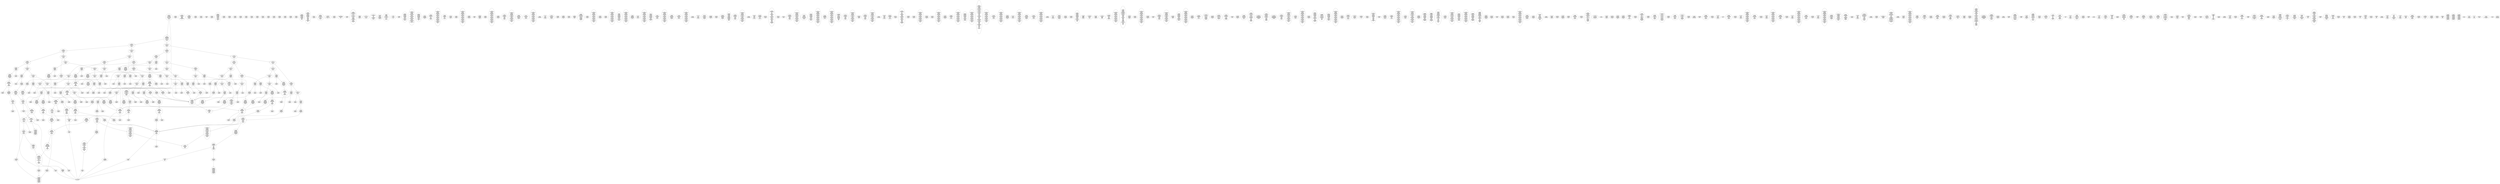 /* Generated by GvGen v.1.0 (https://www.github.com/stricaud/gvgen) */

digraph G {
compound=true;
   node1 [label="[anywhere]"];
   node2 [label="# 0x0
PUSHX Data
PUSHX Data
MSTORE
PUSHX LogicData
CALLDATASIZE
LT
PUSHX Data
JUMPI
"];
   node3 [label="# 0xd
PUSHX Data
CALLDATALOAD
PUSHX BitData
SHR
PUSHX LogicData
GT
PUSHX Data
JUMPI
"];
   node4 [label="# 0x1e
PUSHX LogicData
GT
PUSHX Data
JUMPI
"];
   node5 [label="# 0x29
PUSHX LogicData
GT
PUSHX Data
JUMPI
"];
   node6 [label="# 0x34
PUSHX LogicData
GT
PUSHX Data
JUMPI
"];
   node7 [label="# 0x3f
PUSHX LogicData
EQ
PUSHX Data
JUMPI
"];
   node8 [label="# 0x4a
PUSHX LogicData
EQ
PUSHX Data
JUMPI
"];
   node9 [label="# 0x55
PUSHX LogicData
EQ
PUSHX Data
JUMPI
"];
   node10 [label="# 0x60
PUSHX Data
REVERT
"];
   node11 [label="# 0x64
JUMPDEST
PUSHX LogicData
EQ
PUSHX Data
JUMPI
"];
   node12 [label="# 0x70
PUSHX LogicData
EQ
PUSHX Data
JUMPI
"];
   node13 [label="# 0x7b
PUSHX Data
REVERT
"];
   node14 [label="# 0x7f
JUMPDEST
PUSHX LogicData
GT
PUSHX Data
JUMPI
"];
   node15 [label="# 0x8b
PUSHX LogicData
EQ
PUSHX Data
JUMPI
"];
   node16 [label="# 0x96
PUSHX LogicData
EQ
PUSHX Data
JUMPI
"];
   node17 [label="# 0xa1
PUSHX LogicData
EQ
PUSHX Data
JUMPI
"];
   node18 [label="# 0xac
PUSHX Data
REVERT
"];
   node19 [label="# 0xb0
JUMPDEST
PUSHX LogicData
EQ
PUSHX Data
JUMPI
"];
   node20 [label="# 0xbc
PUSHX LogicData
EQ
PUSHX Data
JUMPI
"];
   node21 [label="# 0xc7
PUSHX Data
REVERT
"];
   node22 [label="# 0xcb
JUMPDEST
PUSHX LogicData
GT
PUSHX Data
JUMPI
"];
   node23 [label="# 0xd7
PUSHX LogicData
GT
PUSHX Data
JUMPI
"];
   node24 [label="# 0xe2
PUSHX LogicData
EQ
PUSHX Data
JUMPI
"];
   node25 [label="# 0xed
PUSHX LogicData
EQ
PUSHX Data
JUMPI
"];
   node26 [label="# 0xf8
PUSHX LogicData
EQ
PUSHX Data
JUMPI
"];
   node27 [label="# 0x103
PUSHX Data
REVERT
"];
   node28 [label="# 0x107
JUMPDEST
PUSHX LogicData
EQ
PUSHX Data
JUMPI
"];
   node29 [label="# 0x113
PUSHX LogicData
EQ
PUSHX Data
JUMPI
"];
   node30 [label="# 0x11e
PUSHX Data
REVERT
"];
   node31 [label="# 0x122
JUMPDEST
PUSHX LogicData
EQ
PUSHX Data
JUMPI
"];
   node32 [label="# 0x12e
PUSHX LogicData
EQ
PUSHX Data
JUMPI
"];
   node33 [label="# 0x139
PUSHX LogicData
EQ
PUSHX Data
JUMPI
"];
   node34 [label="# 0x144
PUSHX LogicData
EQ
PUSHX Data
JUMPI
"];
   node35 [label="# 0x14f
PUSHX Data
REVERT
"];
   node36 [label="# 0x153
JUMPDEST
PUSHX LogicData
GT
PUSHX Data
JUMPI
"];
   node37 [label="# 0x15f
PUSHX LogicData
GT
PUSHX Data
JUMPI
"];
   node38 [label="# 0x16a
PUSHX LogicData
GT
PUSHX Data
JUMPI
"];
   node39 [label="# 0x175
PUSHX LogicData
EQ
PUSHX Data
JUMPI
"];
   node40 [label="# 0x180
PUSHX LogicData
EQ
PUSHX Data
JUMPI
"];
   node41 [label="# 0x18b
PUSHX LogicData
EQ
PUSHX Data
JUMPI
"];
   node42 [label="# 0x196
PUSHX Data
REVERT
"];
   node43 [label="# 0x19a
JUMPDEST
PUSHX LogicData
EQ
PUSHX Data
JUMPI
"];
   node44 [label="# 0x1a6
PUSHX LogicData
EQ
PUSHX Data
JUMPI
"];
   node45 [label="# 0x1b1
PUSHX Data
REVERT
"];
   node46 [label="# 0x1b5
JUMPDEST
PUSHX LogicData
GT
PUSHX Data
JUMPI
"];
   node47 [label="# 0x1c1
PUSHX LogicData
EQ
PUSHX Data
JUMPI
"];
   node48 [label="# 0x1cc
PUSHX LogicData
EQ
PUSHX Data
JUMPI
"];
   node49 [label="# 0x1d7
PUSHX LogicData
EQ
PUSHX Data
JUMPI
"];
   node50 [label="# 0x1e2
PUSHX Data
REVERT
"];
   node51 [label="# 0x1e6
JUMPDEST
PUSHX LogicData
EQ
PUSHX Data
JUMPI
"];
   node52 [label="# 0x1f2
PUSHX LogicData
EQ
PUSHX Data
JUMPI
"];
   node53 [label="# 0x1fd
PUSHX Data
REVERT
"];
   node54 [label="# 0x201
JUMPDEST
PUSHX LogicData
GT
PUSHX Data
JUMPI
"];
   node55 [label="# 0x20d
PUSHX LogicData
GT
PUSHX Data
JUMPI
"];
   node56 [label="# 0x218
PUSHX LogicData
EQ
PUSHX Data
JUMPI
"];
   node57 [label="# 0x223
PUSHX LogicData
EQ
PUSHX Data
JUMPI
"];
   node58 [label="# 0x22e
PUSHX LogicData
EQ
PUSHX Data
JUMPI
"];
   node59 [label="# 0x239
PUSHX Data
REVERT
"];
   node60 [label="# 0x23d
JUMPDEST
PUSHX LogicData
EQ
PUSHX Data
JUMPI
"];
   node61 [label="# 0x249
PUSHX LogicData
EQ
PUSHX Data
JUMPI
"];
   node62 [label="# 0x254
PUSHX Data
REVERT
"];
   node63 [label="# 0x258
JUMPDEST
PUSHX LogicData
EQ
PUSHX Data
JUMPI
"];
   node64 [label="# 0x264
PUSHX LogicData
EQ
PUSHX Data
JUMPI
"];
   node65 [label="# 0x26f
PUSHX LogicData
EQ
PUSHX Data
JUMPI
"];
   node66 [label="# 0x27a
PUSHX LogicData
EQ
PUSHX Data
JUMPI
"];
   node67 [label="# 0x285
JUMPDEST
PUSHX Data
REVERT
"];
   node68 [label="# 0x28a
JUMPDEST
CALLVALUE
ISZERO
PUSHX Data
JUMPI
"];
   node69 [label="# 0x292
PUSHX Data
REVERT
"];
   node70 [label="# 0x296
JUMPDEST
PUSHX Data
PUSHX Data
CALLDATASIZE
PUSHX Data
PUSHX Data
JUMP
"];
   node71 [label="# 0x2a5
JUMPDEST
PUSHX Data
JUMP
"];
   node72 [label="# 0x2aa
JUMPDEST
PUSHX MemData
MLOAD
ISZERO
ISZERO
MSTORE
PUSHX ArithData
ADD
"];
   node73 [label="# 0x2b6
JUMPDEST
PUSHX MemData
MLOAD
SUB
RETURN
"];
   node74 [label="# 0x2bf
JUMPDEST
CALLVALUE
ISZERO
PUSHX Data
JUMPI
"];
   node75 [label="# 0x2c7
PUSHX Data
REVERT
"];
   node76 [label="# 0x2cb
JUMPDEST
PUSHX Data
PUSHX Data
JUMP
"];
   node77 [label="# 0x2d4
JUMPDEST
PUSHX MemData
MLOAD
PUSHX Data
PUSHX Data
JUMP
"];
   node78 [label="# 0x2e1
JUMPDEST
CALLVALUE
ISZERO
PUSHX Data
JUMPI
"];
   node79 [label="# 0x2e9
PUSHX Data
REVERT
"];
   node80 [label="# 0x2ed
JUMPDEST
PUSHX Data
PUSHX Data
CALLDATASIZE
PUSHX Data
PUSHX Data
JUMP
"];
   node81 [label="# 0x2fc
JUMPDEST
PUSHX Data
JUMP
"];
   node82 [label="# 0x301
JUMPDEST
PUSHX MemData
MLOAD
PUSHX BitData
AND
MSTORE
PUSHX ArithData
ADD
PUSHX Data
JUMP
"];
   node83 [label="# 0x326
JUMPDEST
CALLVALUE
ISZERO
PUSHX Data
JUMPI
"];
   node84 [label="# 0x32e
PUSHX Data
REVERT
"];
   node85 [label="# 0x332
JUMPDEST
PUSHX Data
PUSHX Data
CALLDATASIZE
PUSHX Data
PUSHX Data
JUMP
"];
   node86 [label="# 0x341
JUMPDEST
PUSHX Data
JUMP
"];
   node87 [label="# 0x346
JUMPDEST
STOP
"];
   node88 [label="# 0x348
JUMPDEST
CALLVALUE
ISZERO
PUSHX Data
JUMPI
"];
   node89 [label="# 0x350
PUSHX Data
REVERT
"];
   node90 [label="# 0x354
JUMPDEST
PUSHX Data
PUSHX StorData
SLOAD
JUMP
"];
   node91 [label="# 0x35e
JUMPDEST
PUSHX MemData
MLOAD
MSTORE
PUSHX ArithData
ADD
PUSHX Data
JUMP
"];
   node92 [label="# 0x36c
JUMPDEST
CALLVALUE
ISZERO
PUSHX Data
JUMPI
"];
   node93 [label="# 0x374
PUSHX Data
REVERT
"];
   node94 [label="# 0x378
JUMPDEST
PUSHX Data
PUSHX Data
JUMP
"];
   node95 [label="# 0x381
JUMPDEST
CALLVALUE
ISZERO
PUSHX Data
JUMPI
"];
   node96 [label="# 0x389
PUSHX Data
REVERT
"];
   node97 [label="# 0x38d
JUMPDEST
PUSHX Data
PUSHX Data
CALLDATASIZE
PUSHX Data
PUSHX Data
JUMP
"];
   node98 [label="# 0x39c
JUMPDEST
PUSHX Data
JUMP
"];
   node99 [label="# 0x3a1
JUMPDEST
CALLVALUE
ISZERO
PUSHX Data
JUMPI
"];
   node100 [label="# 0x3a9
PUSHX Data
REVERT
"];
   node101 [label="# 0x3ad
JUMPDEST
PUSHX Data
PUSHX Data
JUMP
"];
   node102 [label="# 0x3b6
JUMPDEST
CALLVALUE
ISZERO
PUSHX Data
JUMPI
"];
   node103 [label="# 0x3be
PUSHX Data
REVERT
"];
   node104 [label="# 0x3c2
JUMPDEST
PUSHX Data
PUSHX Data
JUMP
"];
   node105 [label="# 0x3cc
JUMPDEST
CALLVALUE
ISZERO
PUSHX Data
JUMPI
"];
   node106 [label="# 0x3d4
PUSHX Data
REVERT
"];
   node107 [label="# 0x3d8
JUMPDEST
PUSHX Data
PUSHX Data
CALLDATASIZE
PUSHX Data
PUSHX Data
JUMP
"];
   node108 [label="# 0x3e7
JUMPDEST
PUSHX Data
PUSHX Data
MSTORE
PUSHX Data
MSTORE
PUSHX Data
SHA3
SLOAD
PUSHX BitData
AND
JUMP
"];
   node109 [label="# 0x3fc
JUMPDEST
CALLVALUE
ISZERO
PUSHX Data
JUMPI
"];
   node110 [label="# 0x404
PUSHX Data
REVERT
"];
   node111 [label="# 0x408
JUMPDEST
PUSHX Data
PUSHX StorData
SLOAD
JUMP
"];
   node112 [label="# 0x412
JUMPDEST
CALLVALUE
ISZERO
PUSHX Data
JUMPI
"];
   node113 [label="# 0x41a
PUSHX Data
REVERT
"];
   node114 [label="# 0x41e
JUMPDEST
PUSHX Data
PUSHX Data
CALLDATASIZE
PUSHX Data
PUSHX Data
JUMP
"];
   node115 [label="# 0x42d
JUMPDEST
PUSHX Data
JUMP
"];
   node116 [label="# 0x432
JUMPDEST
CALLVALUE
ISZERO
PUSHX Data
JUMPI
"];
   node117 [label="# 0x43a
PUSHX Data
REVERT
"];
   node118 [label="# 0x43e
JUMPDEST
PUSHX Data
PUSHX Data
CALLDATASIZE
PUSHX Data
PUSHX Data
JUMP
"];
   node119 [label="# 0x44d
JUMPDEST
PUSHX Data
JUMP
"];
   node120 [label="# 0x452
JUMPDEST
PUSHX Data
PUSHX Data
CALLDATASIZE
PUSHX Data
PUSHX Data
JUMP
"];
   node121 [label="# 0x460
JUMPDEST
PUSHX Data
JUMP
"];
   node122 [label="# 0x465
JUMPDEST
CALLVALUE
ISZERO
PUSHX Data
JUMPI
"];
   node123 [label="# 0x46d
PUSHX Data
REVERT
"];
   node124 [label="# 0x471
JUMPDEST
PUSHX Data
PUSHX Data
CALLDATASIZE
PUSHX Data
PUSHX Data
JUMP
"];
   node125 [label="# 0x480
JUMPDEST
PUSHX Data
JUMP
"];
   node126 [label="# 0x485
JUMPDEST
CALLVALUE
ISZERO
PUSHX Data
JUMPI
"];
   node127 [label="# 0x48d
PUSHX Data
REVERT
"];
   node128 [label="# 0x491
JUMPDEST
PUSHX Data
PUSHX Data
CALLDATASIZE
PUSHX Data
PUSHX Data
JUMP
"];
   node129 [label="# 0x4a0
JUMPDEST
PUSHX Data
JUMP
"];
   node130 [label="# 0x4a5
JUMPDEST
CALLVALUE
ISZERO
PUSHX Data
JUMPI
"];
   node131 [label="# 0x4ad
PUSHX Data
REVERT
"];
   node132 [label="# 0x4b1
JUMPDEST
PUSHX Data
PUSHX Data
CALLDATASIZE
PUSHX Data
PUSHX Data
JUMP
"];
   node133 [label="# 0x4c0
JUMPDEST
PUSHX Data
JUMP
"];
   node134 [label="# 0x4c5
JUMPDEST
CALLVALUE
ISZERO
PUSHX Data
JUMPI
"];
   node135 [label="# 0x4cd
PUSHX Data
REVERT
"];
   node136 [label="# 0x4d1
JUMPDEST
PUSHX Data
PUSHX Data
CALLDATASIZE
PUSHX Data
PUSHX Data
JUMP
"];
   node137 [label="# 0x4e0
JUMPDEST
PUSHX Data
JUMP
"];
   node138 [label="# 0x4e5
JUMPDEST
CALLVALUE
ISZERO
PUSHX Data
JUMPI
"];
   node139 [label="# 0x4ed
PUSHX Data
REVERT
"];
   node140 [label="# 0x4f1
JUMPDEST
PUSHX Data
PUSHX Data
JUMP
"];
   node141 [label="# 0x4fa
JUMPDEST
CALLVALUE
ISZERO
PUSHX Data
JUMPI
"];
   node142 [label="# 0x502
PUSHX Data
REVERT
"];
   node143 [label="# 0x506
JUMPDEST
PUSHX Data
PUSHX Data
CALLDATASIZE
PUSHX Data
PUSHX Data
JUMP
"];
   node144 [label="# 0x515
JUMPDEST
PUSHX Data
JUMP
"];
   node145 [label="# 0x51a
JUMPDEST
CALLVALUE
ISZERO
PUSHX Data
JUMPI
"];
   node146 [label="# 0x522
PUSHX Data
REVERT
"];
   node147 [label="# 0x526
JUMPDEST
PUSHX Data
PUSHX Data
CALLDATASIZE
PUSHX Data
PUSHX Data
JUMP
"];
   node148 [label="# 0x535
JUMPDEST
PUSHX Data
JUMP
"];
   node149 [label="# 0x53a
JUMPDEST
PUSHX Data
PUSHX Data
CALLDATASIZE
PUSHX Data
PUSHX Data
JUMP
"];
   node150 [label="# 0x548
JUMPDEST
PUSHX Data
JUMP
"];
   node151 [label="# 0x54d
JUMPDEST
CALLVALUE
ISZERO
PUSHX Data
JUMPI
"];
   node152 [label="# 0x555
PUSHX Data
REVERT
"];
   node153 [label="# 0x559
JUMPDEST
PUSHX Data
PUSHX StorData
SLOAD
JUMP
"];
   node154 [label="# 0x563
JUMPDEST
CALLVALUE
ISZERO
PUSHX Data
JUMPI
"];
   node155 [label="# 0x56b
PUSHX Data
REVERT
"];
   node156 [label="# 0x56f
JUMPDEST
PUSHX StorData
SLOAD
PUSHX BitData
AND
PUSHX Data
JUMP
"];
   node157 [label="# 0x58e
JUMPDEST
CALLVALUE
ISZERO
PUSHX Data
JUMPI
"];
   node158 [label="# 0x596
PUSHX Data
REVERT
"];
   node159 [label="# 0x59a
JUMPDEST
PUSHX Data
PUSHX Data
JUMP
"];
   node160 [label="# 0x5a3
JUMPDEST
CALLVALUE
ISZERO
PUSHX Data
JUMPI
"];
   node161 [label="# 0x5ab
PUSHX Data
REVERT
"];
   node162 [label="# 0x5af
JUMPDEST
PUSHX Data
PUSHX Data
JUMP
"];
   node163 [label="# 0x5b8
JUMPDEST
CALLVALUE
ISZERO
PUSHX Data
JUMPI
"];
   node164 [label="# 0x5c0
PUSHX Data
REVERT
"];
   node165 [label="# 0x5c4
JUMPDEST
PUSHX Data
PUSHX StorData
SLOAD
JUMP
"];
   node166 [label="# 0x5ce
JUMPDEST
CALLVALUE
ISZERO
PUSHX Data
JUMPI
"];
   node167 [label="# 0x5d6
PUSHX Data
REVERT
"];
   node168 [label="# 0x5da
JUMPDEST
PUSHX Data
PUSHX Data
CALLDATASIZE
PUSHX Data
PUSHX Data
JUMP
"];
   node169 [label="# 0x5e9
JUMPDEST
PUSHX Data
JUMP
"];
   node170 [label="# 0x5ee
JUMPDEST
CALLVALUE
ISZERO
PUSHX Data
JUMPI
"];
   node171 [label="# 0x5f6
PUSHX Data
REVERT
"];
   node172 [label="# 0x5fa
JUMPDEST
PUSHX Data
PUSHX Data
CALLDATASIZE
PUSHX Data
PUSHX Data
JUMP
"];
   node173 [label="# 0x609
JUMPDEST
PUSHX Data
JUMP
"];
   node174 [label="# 0x60e
JUMPDEST
CALLVALUE
ISZERO
PUSHX Data
JUMPI
"];
   node175 [label="# 0x616
PUSHX Data
REVERT
"];
   node176 [label="# 0x61a
JUMPDEST
PUSHX Data
PUSHX Data
CALLDATASIZE
PUSHX Data
PUSHX Data
JUMP
"];
   node177 [label="# 0x629
JUMPDEST
PUSHX Data
JUMP
"];
   node178 [label="# 0x62e
JUMPDEST
CALLVALUE
ISZERO
PUSHX Data
JUMPI
"];
   node179 [label="# 0x636
PUSHX Data
REVERT
"];
   node180 [label="# 0x63a
JUMPDEST
PUSHX Data
PUSHX Data
JUMP
"];
   node181 [label="# 0x649
JUMPDEST
CALLVALUE
ISZERO
PUSHX Data
JUMPI
"];
   node182 [label="# 0x651
PUSHX Data
REVERT
"];
   node183 [label="# 0x655
JUMPDEST
PUSHX Data
PUSHX Data
JUMP
"];
   node184 [label="# 0x65f
JUMPDEST
CALLVALUE
ISZERO
PUSHX Data
JUMPI
"];
   node185 [label="# 0x667
PUSHX Data
REVERT
"];
   node186 [label="# 0x66b
JUMPDEST
PUSHX Data
PUSHX Data
CALLDATASIZE
PUSHX Data
PUSHX Data
JUMP
"];
   node187 [label="# 0x67a
JUMPDEST
PUSHX Data
JUMP
"];
   node188 [label="# 0x67f
JUMPDEST
CALLVALUE
ISZERO
PUSHX Data
JUMPI
"];
   node189 [label="# 0x687
PUSHX Data
REVERT
"];
   node190 [label="# 0x68b
JUMPDEST
PUSHX Data
PUSHX Data
CALLDATASIZE
PUSHX Data
PUSHX Data
JUMP
"];
   node191 [label="# 0x69a
JUMPDEST
PUSHX Data
PUSHX Data
MSTORE
PUSHX Data
MSTORE
PUSHX Data
SHA3
SLOAD
JUMP
"];
   node192 [label="# 0x6ac
JUMPDEST
CALLVALUE
ISZERO
PUSHX Data
JUMPI
"];
   node193 [label="# 0x6b4
PUSHX Data
REVERT
"];
   node194 [label="# 0x6b8
JUMPDEST
PUSHX Data
PUSHX Data
JUMP
"];
   node195 [label="# 0x6c1
JUMPDEST
CALLVALUE
ISZERO
PUSHX Data
JUMPI
"];
   node196 [label="# 0x6c9
PUSHX Data
REVERT
"];
   node197 [label="# 0x6cd
JUMPDEST
PUSHX Data
PUSHX Data
CALLDATASIZE
PUSHX Data
PUSHX Data
JUMP
"];
   node198 [label="# 0x6dc
JUMPDEST
PUSHX BitData
AND
PUSHX Data
MSTORE
PUSHX Data
PUSHX Data
MSTORE
PUSHX Data
SHA3
AND
MSTORE
MSTORE
SHA3
SLOAD
PUSHX BitData
AND
JUMP
"];
   node199 [label="# 0x717
JUMPDEST
CALLVALUE
ISZERO
PUSHX Data
JUMPI
"];
   node200 [label="# 0x71f
PUSHX Data
REVERT
"];
   node201 [label="# 0x723
JUMPDEST
PUSHX Data
PUSHX Data
JUMP
"];
   node202 [label="# 0x72c
JUMPDEST
CALLVALUE
ISZERO
PUSHX Data
JUMPI
"];
   node203 [label="# 0x734
PUSHX Data
REVERT
"];
   node204 [label="# 0x738
JUMPDEST
PUSHX Data
PUSHX Data
CALLDATASIZE
PUSHX Data
PUSHX Data
JUMP
"];
   node205 [label="# 0x747
JUMPDEST
PUSHX Data
JUMP
"];
   node206 [label="# 0x74c
JUMPDEST
PUSHX Data
PUSHX BitData
AND
PUSHX LogicData
EQ
PUSHX Data
JUMPI
"];
   node207 [label="# 0x799
PUSHX BitData
AND
PUSHX LogicData
EQ
"];
   node208 [label="# 0x7df
JUMPDEST
PUSHX Data
JUMPI
"];
   node209 [label="# 0x7e5
PUSHX LogicData
PUSHX BitData
AND
EQ
"];
   node210 [label="# 0x82b
JUMPDEST
JUMP
"];
   node211 [label="# 0x831
JUMPDEST
PUSHX Data
PUSHX StorData
SLOAD
PUSHX Data
PUSHX Data
JUMP
"];
   node212 [label="# 0x840
JUMPDEST
PUSHX ArithData
ADD
PUSHX ArithData
DIV
MUL
PUSHX ArithData
ADD
PUSHX MemData
MLOAD
ADD
PUSHX Data
MSTORE
MSTORE
PUSHX ArithData
ADD
SLOAD
PUSHX Data
PUSHX Data
JUMP
"];
   node213 [label="# 0x86c
JUMPDEST
ISZERO
PUSHX Data
JUMPI
"];
   node214 [label="# 0x873
PUSHX LogicData
LT
PUSHX Data
JUMPI
"];
   node215 [label="# 0x87b
PUSHX ArithData
SLOAD
DIV
MUL
MSTORE
PUSHX ArithData
ADD
PUSHX Data
JUMP
"];
   node216 [label="# 0x88e
JUMPDEST
ADD
PUSHX Data
MSTORE
PUSHX Data
PUSHX Data
SHA3
"];
   node217 [label="# 0x89c
JUMPDEST
SLOAD
MSTORE
PUSHX ArithData
ADD
PUSHX ArithData
ADD
GT
PUSHX Data
JUMPI
"];
   node218 [label="# 0x8b0
SUB
PUSHX BitData
AND
ADD
"];
   node219 [label="# 0x8b9
JUMPDEST
JUMP
"];
   node220 [label="# 0x8c3
JUMPDEST
PUSHX Data
MSTORE
PUSHX Data
PUSHX Data
MSTORE
PUSHX Data
SHA3
SLOAD
PUSHX BitData
AND
PUSHX Data
JUMPI
"];
   node221 [label="# 0x8ed
PUSHX MemData
MLOAD
PUSHX Data
MSTORE
PUSHX Data
PUSHX ArithData
ADD
MSTORE
PUSHX Data
PUSHX ArithData
ADD
MSTORE
PUSHX Data
PUSHX ArithData
ADD
MSTORE
PUSHX Data
PUSHX ArithData
ADD
MSTORE
PUSHX ArithData
ADD
"];
   node222 [label="# 0x970
JUMPDEST
PUSHX MemData
MLOAD
SUB
REVERT
"];
   node223 [label="# 0x979
JUMPDEST
PUSHX Data
MSTORE
PUSHX Data
PUSHX Data
MSTORE
PUSHX Data
SHA3
SLOAD
PUSHX BitData
AND
JUMP
"];
   node224 [label="# 0x9a2
JUMPDEST
PUSHX Data
PUSHX Data
PUSHX Data
JUMP
"];
   node225 [label="# 0x9ad
JUMPDEST
PUSHX BitData
AND
PUSHX BitData
AND
EQ
ISZERO
PUSHX Data
JUMPI
"];
   node226 [label="# 0x9e4
PUSHX MemData
MLOAD
PUSHX Data
MSTORE
PUSHX Data
PUSHX ArithData
ADD
MSTORE
PUSHX Data
PUSHX ArithData
ADD
MSTORE
PUSHX Data
PUSHX ArithData
ADD
MSTORE
PUSHX Data
PUSHX ArithData
ADD
MSTORE
PUSHX ArithData
ADD
PUSHX Data
JUMP
"];
   node227 [label="# 0xa6b
JUMPDEST
CALLER
PUSHX BitData
AND
EQ
PUSHX Data
JUMPI
"];
   node228 [label="# 0xa8a
PUSHX Data
CALLER
PUSHX Data
JUMP
"];
   node229 [label="# 0xa94
JUMPDEST
PUSHX Data
JUMPI
"];
   node230 [label="# 0xa99
PUSHX MemData
MLOAD
PUSHX Data
MSTORE
PUSHX Data
PUSHX ArithData
ADD
MSTORE
PUSHX Data
PUSHX ArithData
ADD
MSTORE
PUSHX Data
PUSHX ArithData
ADD
MSTORE
PUSHX Data
PUSHX ArithData
ADD
MSTORE
PUSHX ArithData
ADD
PUSHX Data
JUMP
"];
   node231 [label="# 0xb20
JUMPDEST
PUSHX Data
PUSHX Data
JUMP
"];
   node232 [label="# 0xb2a
JUMPDEST
JUMP
"];
   node233 [label="# 0xb2f
JUMPDEST
PUSHX Data
PUSHX StorData
SLOAD
TIMESTAMP
LT
ISZERO
ISZERO
PUSHX Data
JUMPI
"];
   node234 [label="# 0xb3e
PUSHX StorData
SLOAD
ISZERO
ISZERO
"];
   node235 [label="# 0xb44
JUMPDEST
JUMP
"];
   node236 [label="# 0xb49
JUMPDEST
PUSHX Data
CALLER
PUSHX Data
JUMP
"];
   node237 [label="# 0xb53
JUMPDEST
PUSHX Data
JUMPI
"];
   node238 [label="# 0xb58
PUSHX MemData
MLOAD
PUSHX Data
MSTORE
PUSHX Data
PUSHX ArithData
ADD
MSTORE
PUSHX Data
PUSHX ArithData
ADD
MSTORE
PUSHX Data
PUSHX ArithData
ADD
MSTORE
PUSHX Data
PUSHX ArithData
ADD
MSTORE
PUSHX ArithData
ADD
PUSHX Data
JUMP
"];
   node239 [label="# 0xbdf
JUMPDEST
PUSHX Data
PUSHX Data
JUMP
"];
   node240 [label="# 0xbea
JUMPDEST
PUSHX StorData
SLOAD
PUSHX BitData
AND
CALLER
EQ
PUSHX Data
JUMPI
"];
   node241 [label="# 0xc0a
PUSHX MemData
MLOAD
PUSHX Data
MSTORE
PUSHX Data
PUSHX ArithData
ADD
MSTORE
PUSHX ArithData
ADD
MSTORE
PUSHX Data
PUSHX ArithData
ADD
MSTORE
PUSHX ArithData
ADD
PUSHX Data
JUMP
"];
   node242 [label="# 0xc6b
JUMPDEST
PUSHX Data
PUSHX StorData
SLOAD
PUSHX Data
PUSHX Data
JUMP
"];
   node243 [label="# 0xc7b
JUMPDEST
PUSHX LogicData
GT
ISZERO
PUSHX Data
JUMPI
"];
   node244 [label="# 0xc88
PUSHX MemData
MLOAD
PUSHX Data
MSTORE
PUSHX Data
PUSHX ArithData
ADD
MSTORE
PUSHX Data
PUSHX ArithData
ADD
MSTORE
PUSHX Data
PUSHX ArithData
ADD
MSTORE
PUSHX ArithData
ADD
PUSHX Data
JUMP
"];
   node245 [label="# 0xce9
JUMPDEST
PUSHX Data
"];
   node246 [label="# 0xcec
JUMPDEST
LT
ISZERO
PUSHX Data
JUMPI
"];
   node247 [label="# 0xcf5
PUSHX Data
PUSHX StorData
SLOAD
PUSHX Data
PUSHX Data
JUMP
"];
   node248 [label="# 0xd06
JUMPDEST
PUSHX Data
JUMP
"];
   node249 [label="# 0xd0b
JUMPDEST
PUSHX Data
PUSHX Data
JUMP
"];
   node250 [label="# 0xd15
JUMPDEST
PUSHX Data
JUMP
"];
   node251 [label="# 0xd1d
JUMPDEST
PUSHX Data
SSTORE
JUMP
"];
   node252 [label="# 0xd25
JUMPDEST
PUSHX Data
PUSHX MemData
MLOAD
PUSHX ArithData
ADD
PUSHX Data
MSTORE
PUSHX Data
MSTORE
PUSHX Data
JUMP
"];
   node253 [label="# 0xd40
JUMPDEST
PUSHX Data
JUMPI
"];
   node254 [label="# 0xd46
PUSHX MemData
MLOAD
PUSHX Data
MSTORE
PUSHX Data
PUSHX ArithData
ADD
MSTORE
PUSHX Data
PUSHX ArithData
ADD
MSTORE
PUSHX Data
PUSHX ArithData
ADD
MSTORE
PUSHX ArithData
ADD
PUSHX Data
JUMP
"];
   node255 [label="# 0xda7
JUMPDEST
PUSHX Data
PUSHX Data
JUMP
"];
   node256 [label="# 0xdaf
JUMPDEST
PUSHX Data
JUMPI
"];
   node257 [label="# 0xdb4
PUSHX MemData
MLOAD
PUSHX Data
MSTORE
PUSHX Data
PUSHX ArithData
ADD
MSTORE
PUSHX Data
PUSHX ArithData
ADD
MSTORE
PUSHX Data
PUSHX ArithData
ADD
MSTORE
PUSHX ArithData
ADD
PUSHX Data
JUMP
"];
   node258 [label="# 0xe15
JUMPDEST
CALLER
PUSHX Data
MSTORE
PUSHX Data
PUSHX Data
MSTORE
PUSHX Data
SHA3
SLOAD
PUSHX BitData
AND
PUSHX Data
JUMPI
"];
   node259 [label="# 0xe2d
PUSHX MemData
MLOAD
PUSHX Data
MSTORE
PUSHX Data
PUSHX ArithData
ADD
MSTORE
PUSHX Data
PUSHX ArithData
ADD
MSTORE
PUSHX Data
PUSHX ArithData
ADD
MSTORE
PUSHX ArithData
ADD
PUSHX Data
JUMP
"];
   node260 [label="# 0xe8e
JUMPDEST
CALLVALUE
PUSHX Data
PUSHX Data
PUSHX Data
JUMP
"];
   node261 [label="# 0xea0
JUMPDEST
EQ
PUSHX Data
JUMPI
"];
   node262 [label="# 0xea6
PUSHX MemData
MLOAD
PUSHX Data
MSTORE
PUSHX Data
PUSHX ArithData
ADD
MSTORE
PUSHX Data
PUSHX ArithData
ADD
MSTORE
PUSHX Data
PUSHX ArithData
ADD
MSTORE
PUSHX ArithData
ADD
PUSHX Data
JUMP
"];
   node263 [label="# 0xf07
JUMPDEST
CALLER
PUSHX Data
MSTORE
PUSHX Data
PUSHX Data
MSTORE
PUSHX Data
SHA3
SLOAD
PUSHX Data
PUSHX Data
JUMP
"];
   node264 [label="# 0xf22
JUMPDEST
PUSHX LogicData
GT
ISZERO
PUSHX Data
JUMPI
"];
   node265 [label="# 0xf2e
PUSHX MemData
MLOAD
PUSHX Data
MSTORE
PUSHX Data
PUSHX ArithData
ADD
MSTORE
PUSHX Data
PUSHX ArithData
ADD
MSTORE
PUSHX Data
PUSHX ArithData
ADD
MSTORE
PUSHX ArithData
ADD
PUSHX Data
JUMP
"];
   node266 [label="# 0xf8f
JUMPDEST
PUSHX Data
PUSHX StorData
SLOAD
PUSHX Data
PUSHX Data
JUMP
"];
   node267 [label="# 0xf9f
JUMPDEST
PUSHX LogicData
GT
ISZERO
PUSHX Data
JUMPI
"];
   node268 [label="# 0xfac
PUSHX MemData
MLOAD
PUSHX Data
MSTORE
PUSHX Data
PUSHX ArithData
ADD
MSTORE
PUSHX Data
PUSHX ArithData
ADD
MSTORE
PUSHX Data
PUSHX ArithData
ADD
MSTORE
PUSHX ArithData
ADD
PUSHX Data
JUMP
"];
   node269 [label="# 0x100d
JUMPDEST
PUSHX Data
"];
   node270 [label="# 0x1010
JUMPDEST
LT
ISZERO
PUSHX Data
JUMPI
"];
   node271 [label="# 0x1019
PUSHX Data
CALLER
PUSHX StorData
SLOAD
PUSHX Data
PUSHX Data
JUMP
"];
   node272 [label="# 0x102a
JUMPDEST
PUSHX Data
PUSHX Data
JUMP
"];
   node273 [label="# 0x1034
JUMPDEST
PUSHX Data
JUMP
"];
   node274 [label="# 0x103c
JUMPDEST
PUSHX StorData
PUSHX Data
SLOAD
PUSHX Data
PUSHX Data
JUMP
"];
   node275 [label="# 0x104f
JUMPDEST
SSTORE
PUSHX Data
SSTORE
CALLER
PUSHX Data
MSTORE
PUSHX Data
PUSHX Data
MSTORE
PUSHX Data
SHA3
SSTORE
JUMP
"];
   node276 [label="# 0x106a
JUMPDEST
PUSHX StorData
SLOAD
PUSHX BitData
AND
CALLER
EQ
PUSHX Data
JUMPI
"];
   node277 [label="# 0x108a
PUSHX MemData
MLOAD
PUSHX Data
MSTORE
PUSHX Data
PUSHX ArithData
ADD
MSTORE
PUSHX ArithData
ADD
MSTORE
PUSHX Data
PUSHX ArithData
ADD
MSTORE
PUSHX ArithData
ADD
PUSHX Data
JUMP
"];
   node278 [label="# 0x10eb
JUMPDEST
PUSHX Data
"];
   node279 [label="# 0x10ee
JUMPDEST
MLOAD
LT
ISZERO
PUSHX Data
JUMPI
"];
   node280 [label="# 0x10f8
PUSHX Data
PUSHX Data
PUSHX Data
MLOAD
LT
PUSHX Data
JUMPI
"];
   node281 [label="# 0x1108
PUSHX Data
PUSHX Data
JUMP
"];
   node282 [label="# 0x110f
JUMPDEST
PUSHX ArithData
MUL
ADD
ADD
MLOAD
PUSHX BitData
AND
MSTORE
ADD
MSTORE
PUSHX ArithData
ADD
PUSHX Data
SHA3
SLOAD
PUSHX BitData
AND
ISZERO
ISZERO
OR
SSTORE
PUSHX Data
PUSHX Data
JUMP
"];
   node283 [label="# 0x1176
JUMPDEST
PUSHX Data
JUMP
"];
   node284 [label="# 0x117e
JUMPDEST
JUMP
"];
   node285 [label="# 0x1182
JUMPDEST
PUSHX StorData
SLOAD
PUSHX BitData
AND
CALLER
EQ
PUSHX Data
JUMPI
"];
   node286 [label="# 0x11a2
PUSHX MemData
MLOAD
PUSHX Data
MSTORE
PUSHX Data
PUSHX ArithData
ADD
MSTORE
PUSHX ArithData
ADD
MSTORE
PUSHX Data
PUSHX ArithData
ADD
MSTORE
PUSHX ArithData
ADD
PUSHX Data
JUMP
"];
   node287 [label="# 0x1203
JUMPDEST
MLOAD
PUSHX Data
PUSHX Data
PUSHX ArithData
ADD
PUSHX Data
JUMP
"];
   node288 [label="# 0x1216
JUMPDEST
PUSHX Data
MSTORE
PUSHX Data
PUSHX Data
MSTORE
PUSHX Data
SHA3
SLOAD
PUSHX BitData
AND
PUSHX Data
JUMPI
"];
   node289 [label="# 0x1241
PUSHX MemData
MLOAD
PUSHX Data
MSTORE
PUSHX Data
PUSHX ArithData
ADD
MSTORE
PUSHX Data
PUSHX ArithData
ADD
MSTORE
PUSHX Data
PUSHX ArithData
ADD
MSTORE
PUSHX Data
PUSHX ArithData
ADD
MSTORE
PUSHX ArithData
ADD
PUSHX Data
JUMP
"];
   node290 [label="# 0x12c8
JUMPDEST
PUSHX Data
PUSHX BitData
AND
PUSHX Data
JUMPI
"];
   node291 [label="# 0x12e6
PUSHX MemData
MLOAD
PUSHX Data
MSTORE
PUSHX Data
PUSHX ArithData
ADD
MSTORE
PUSHX Data
PUSHX ArithData
ADD
MSTORE
PUSHX Data
PUSHX ArithData
ADD
MSTORE
PUSHX Data
PUSHX ArithData
ADD
MSTORE
PUSHX ArithData
ADD
PUSHX Data
JUMP
"];
   node292 [label="# 0x136d
JUMPDEST
PUSHX BitData
AND
PUSHX Data
MSTORE
PUSHX Data
PUSHX Data
MSTORE
PUSHX Data
SHA3
SLOAD
JUMP
"];
   node293 [label="# 0x1396
JUMPDEST
PUSHX StorData
SLOAD
PUSHX BitData
AND
CALLER
EQ
PUSHX Data
JUMPI
"];
   node294 [label="# 0x13b6
PUSHX MemData
MLOAD
PUSHX Data
MSTORE
PUSHX Data
PUSHX ArithData
ADD
MSTORE
PUSHX ArithData
ADD
MSTORE
PUSHX Data
PUSHX ArithData
ADD
MSTORE
PUSHX ArithData
ADD
PUSHX Data
JUMP
"];
   node295 [label="# 0x1417
JUMPDEST
PUSHX Data
PUSHX Data
PUSHX Data
JUMP
"];
   node296 [label="# 0x1421
JUMPDEST
JUMP
"];
   node297 [label="# 0x1423
JUMPDEST
PUSHX StorData
SLOAD
PUSHX BitData
AND
CALLER
EQ
PUSHX Data
JUMPI
"];
   node298 [label="# 0x1443
PUSHX MemData
MLOAD
PUSHX Data
MSTORE
PUSHX Data
PUSHX ArithData
ADD
MSTORE
PUSHX ArithData
ADD
MSTORE
PUSHX Data
PUSHX ArithData
ADD
MSTORE
PUSHX ArithData
ADD
PUSHX Data
JUMP
"];
   node299 [label="# 0x14a4
JUMPDEST
PUSHX Data
SSTORE
JUMP
"];
   node300 [label="# 0x14a9
JUMPDEST
PUSHX StorData
SLOAD
PUSHX BitData
AND
CALLER
EQ
PUSHX Data
JUMPI
"];
   node301 [label="# 0x14c9
PUSHX MemData
MLOAD
PUSHX Data
MSTORE
PUSHX Data
PUSHX ArithData
ADD
MSTORE
PUSHX ArithData
ADD
MSTORE
PUSHX Data
PUSHX ArithData
ADD
MSTORE
PUSHX ArithData
ADD
PUSHX Data
JUMP
"];
   node302 [label="# 0x152a
JUMPDEST
PUSHX Data
"];
   node303 [label="# 0x152d
JUMPDEST
MLOAD
LT
ISZERO
PUSHX Data
JUMPI
"];
   node304 [label="# 0x1537
PUSHX Data
PUSHX Data
PUSHX Data
MLOAD
LT
PUSHX Data
JUMPI
"];
   node305 [label="# 0x1547
PUSHX Data
PUSHX Data
JUMP
"];
   node306 [label="# 0x154e
JUMPDEST
PUSHX ArithData
MUL
ADD
ADD
MLOAD
PUSHX BitData
AND
MSTORE
ADD
MSTORE
PUSHX ArithData
ADD
PUSHX Data
SHA3
SLOAD
PUSHX BitData
AND
ISZERO
ISZERO
OR
SSTORE
PUSHX Data
PUSHX Data
JUMP
"];
   node307 [label="# 0x15b5
JUMPDEST
PUSHX Data
JUMP
"];
   node308 [label="# 0x15bd
JUMPDEST
PUSHX Data
JUMPI
"];
   node309 [label="# 0x15c3
PUSHX MemData
MLOAD
PUSHX Data
MSTORE
PUSHX Data
PUSHX ArithData
ADD
MSTORE
PUSHX Data
PUSHX ArithData
ADD
MSTORE
PUSHX Data
PUSHX ArithData
ADD
MSTORE
PUSHX ArithData
ADD
PUSHX Data
JUMP
"];
   node310 [label="# 0x1624
JUMPDEST
PUSHX Data
PUSHX Data
JUMP
"];
   node311 [label="# 0x162c
JUMPDEST
PUSHX Data
JUMPI
"];
   node312 [label="# 0x1631
PUSHX MemData
MLOAD
PUSHX Data
MSTORE
PUSHX Data
PUSHX ArithData
ADD
MSTORE
PUSHX Data
PUSHX ArithData
ADD
MSTORE
PUSHX Data
PUSHX ArithData
ADD
MSTORE
PUSHX ArithData
ADD
PUSHX Data
JUMP
"];
   node313 [label="# 0x1692
JUMPDEST
PUSHX Data
PUSHX Data
PUSHX Data
JUMP
"];
   node314 [label="# 0x16b1
JUMPDEST
PUSHX BitData
AND
EQ
PUSHX Data
JUMPI
"];
   node315 [label="# 0x16cd
PUSHX MemData
MLOAD
PUSHX Data
MSTORE
PUSHX Data
PUSHX ArithData
ADD
MSTORE
PUSHX Data
PUSHX ArithData
ADD
MSTORE
PUSHX Data
PUSHX ArithData
ADD
MSTORE
PUSHX ArithData
ADD
PUSHX Data
JUMP
"];
   node316 [label="# 0x172e
JUMPDEST
PUSHX Data
MSTORE
PUSHX Data
PUSHX Data
MSTORE
PUSHX Data
SHA3
SLOAD
PUSHX BitData
AND
ISZERO
PUSHX Data
JUMPI
"];
   node317 [label="# 0x1746
PUSHX MemData
MLOAD
PUSHX Data
MSTORE
PUSHX Data
PUSHX ArithData
ADD
MSTORE
PUSHX Data
PUSHX ArithData
ADD
MSTORE
PUSHX Data
PUSHX ArithData
ADD
MSTORE
PUSHX ArithData
ADD
PUSHX Data
JUMP
"];
   node318 [label="# 0x17a7
JUMPDEST
PUSHX MemData
MLOAD
CALLER
PUSHX BitData
SHL
PUSHX BitData
AND
PUSHX ArithData
ADD
MSTORE
PUSHX ArithData
ADD
MSTORE
PUSHX ArithData
ADD
MSTORE
MLOAD
SUB
ADD
MSTORE
PUSHX ArithData
ADD
MSTORE
MLOAD
ADD
SHA3
PUSHX Data
PUSHX ArithData
ADD
MSTORE
PUSHX ArithData
ADD
MSTORE
MLOAD
SUB
ADD
MSTORE
PUSHX ArithData
ADD
MSTORE
MLOAD
ADD
SHA3
EQ
PUSHX Data
JUMPI
"];
   node319 [label="# 0x184c
PUSHX MemData
MLOAD
PUSHX Data
MSTORE
PUSHX Data
PUSHX ArithData
ADD
MSTORE
PUSHX Data
PUSHX ArithData
ADD
MSTORE
PUSHX Data
PUSHX ArithData
ADD
MSTORE
PUSHX ArithData
ADD
PUSHX Data
JUMP
"];
   node320 [label="# 0x18ad
JUMPDEST
PUSHX LogicData
GT
ISZERO
PUSHX Data
JUMPI
"];
   node321 [label="# 0x18b7
PUSHX MemData
MLOAD
PUSHX Data
MSTORE
PUSHX Data
PUSHX ArithData
ADD
MSTORE
PUSHX Data
PUSHX ArithData
ADD
MSTORE
PUSHX Data
PUSHX ArithData
ADD
MSTORE
PUSHX ArithData
ADD
PUSHX Data
JUMP
"];
   node322 [label="# 0x1918
JUMPDEST
CALLVALUE
PUSHX Data
PUSHX Data
PUSHX Data
JUMP
"];
   node323 [label="# 0x192a
JUMPDEST
EQ
PUSHX Data
JUMPI
"];
   node324 [label="# 0x1930
PUSHX MemData
MLOAD
PUSHX Data
MSTORE
PUSHX Data
PUSHX ArithData
ADD
MSTORE
PUSHX Data
PUSHX ArithData
ADD
MSTORE
PUSHX Data
PUSHX ArithData
ADD
MSTORE
PUSHX ArithData
ADD
PUSHX Data
JUMP
"];
   node325 [label="# 0x1991
JUMPDEST
PUSHX Data
PUSHX StorData
SLOAD
PUSHX Data
PUSHX Data
JUMP
"];
   node326 [label="# 0x19a1
JUMPDEST
PUSHX LogicData
GT
ISZERO
PUSHX Data
JUMPI
"];
   node327 [label="# 0x19ae
PUSHX MemData
MLOAD
PUSHX Data
MSTORE
PUSHX Data
PUSHX ArithData
ADD
MSTORE
PUSHX Data
PUSHX ArithData
ADD
MSTORE
PUSHX Data
PUSHX ArithData
ADD
MSTORE
PUSHX ArithData
ADD
PUSHX Data
JUMP
"];
   node328 [label="# 0x1a0f
JUMPDEST
PUSHX Data
"];
   node329 [label="# 0x1a12
JUMPDEST
LT
ISZERO
PUSHX Data
JUMPI
"];
   node330 [label="# 0x1a1b
PUSHX Data
CALLER
PUSHX StorData
SLOAD
PUSHX Data
PUSHX Data
JUMP
"];
   node331 [label="# 0x1a2c
JUMPDEST
PUSHX Data
PUSHX Data
JUMP
"];
   node332 [label="# 0x1a36
JUMPDEST
PUSHX Data
JUMP
"];
   node333 [label="# 0x1a3e
JUMPDEST
PUSHX Data
SSTORE
PUSHX Data
MSTORE
PUSHX Data
PUSHX Data
MSTORE
PUSHX Data
SHA3
SLOAD
PUSHX BitData
AND
PUSHX BitData
OR
SSTORE
JUMP
"];
   node334 [label="# 0x1a7e
JUMPDEST
PUSHX Data
PUSHX Data
PUSHX Data
JUMP
"];
   node335 [label="# 0x1a88
JUMPDEST
ISZERO
ISZERO
PUSHX Data
JUMPI
"];
   node336 [label="# 0x1a90
PUSHX StorData
SLOAD
TIMESTAMP
LT
ISZERO
"];
   node337 [label="# 0x1a97
JUMPDEST
ISZERO
PUSHX Data
JUMPI
"];
   node338 [label="# 0x1a9e
PUSHX StorData
SLOAD
ISZERO
ISZERO
JUMP
"];
   node339 [label="# 0x1aa7
JUMPDEST
PUSHX Data
PUSHX StorData
SLOAD
PUSHX Data
PUSHX Data
JUMP
"];
   node340 [label="# 0x1ab6
JUMPDEST
PUSHX BitData
AND
CALLER
EQ
ISZERO
PUSHX Data
JUMPI
"];
   node341 [label="# 0x1ad5
PUSHX MemData
MLOAD
PUSHX Data
MSTORE
PUSHX Data
PUSHX ArithData
ADD
MSTORE
PUSHX Data
PUSHX ArithData
ADD
MSTORE
PUSHX Data
PUSHX ArithData
ADD
MSTORE
PUSHX ArithData
ADD
PUSHX Data
JUMP
"];
   node342 [label="# 0x1b36
JUMPDEST
CALLER
PUSHX Data
MSTORE
PUSHX Data
PUSHX ArithData
MSTORE
PUSHX MemData
SHA3
PUSHX BitData
AND
MSTORE
MSTORE
SHA3
SLOAD
PUSHX BitData
AND
ISZERO
ISZERO
OR
SSTORE
MLOAD
MSTORE
PUSHX Data
ADD
PUSHX MemData
MLOAD
SUB
LOGX
JUMP
"];
   node343 [label="# 0x1bcd
JUMPDEST
PUSHX Data
CALLER
PUSHX Data
JUMP
"];
   node344 [label="# 0x1bd7
JUMPDEST
PUSHX Data
JUMPI
"];
   node345 [label="# 0x1bdc
PUSHX MemData
MLOAD
PUSHX Data
MSTORE
PUSHX Data
PUSHX ArithData
ADD
MSTORE
PUSHX Data
PUSHX ArithData
ADD
MSTORE
PUSHX Data
PUSHX ArithData
ADD
MSTORE
PUSHX Data
PUSHX ArithData
ADD
MSTORE
PUSHX ArithData
ADD
PUSHX Data
JUMP
"];
   node346 [label="# 0x1c63
JUMPDEST
PUSHX Data
PUSHX Data
JUMP
"];
   node347 [label="# 0x1c6f
JUMPDEST
JUMP
"];
   node348 [label="# 0x1c75
JUMPDEST
PUSHX StorData
SLOAD
PUSHX BitData
AND
CALLER
EQ
PUSHX Data
JUMPI
"];
   node349 [label="# 0x1c95
PUSHX MemData
MLOAD
PUSHX Data
MSTORE
PUSHX Data
PUSHX ArithData
ADD
MSTORE
PUSHX ArithData
ADD
MSTORE
PUSHX Data
PUSHX ArithData
ADD
MSTORE
PUSHX ArithData
ADD
PUSHX Data
JUMP
"];
   node350 [label="# 0x1cf6
JUMPDEST
PUSHX Data
SSTORE
JUMP
"];
   node351 [label="# 0x1cfb
JUMPDEST
PUSHX Data
MSTORE
PUSHX Data
PUSHX Data
MSTORE
PUSHX Data
SHA3
SLOAD
PUSHX Data
PUSHX BitData
AND
PUSHX Data
JUMPI
"];
   node352 [label="# 0x1d28
PUSHX MemData
MLOAD
PUSHX Data
MSTORE
PUSHX Data
PUSHX ArithData
ADD
MSTORE
PUSHX Data
PUSHX ArithData
ADD
MSTORE
PUSHX Data
PUSHX ArithData
ADD
MSTORE
PUSHX Data
PUSHX ArithData
ADD
MSTORE
PUSHX ArithData
ADD
PUSHX Data
JUMP
"];
   node353 [label="# 0x1daf
JUMPDEST
PUSHX Data
PUSHX Data
PUSHX Data
JUMP
"];
   node354 [label="# 0x1db9
JUMPDEST
PUSHX LogicData
MLOAD
GT
PUSHX Data
JUMPI
"];
   node355 [label="# 0x1dc5
PUSHX MemData
MLOAD
PUSHX ArithData
ADD
PUSHX Data
MSTORE
PUSHX Data
MSTORE
PUSHX Data
JUMP
"];
   node356 [label="# 0x1dd9
JUMPDEST
PUSHX Data
PUSHX Data
JUMP
"];
   node357 [label="# 0x1de3
JUMPDEST
PUSHX MemData
MLOAD
PUSHX ArithData
ADD
PUSHX Data
PUSHX Data
JUMP
"];
   node358 [label="# 0x1df4
JUMPDEST
PUSHX MemData
MLOAD
PUSHX ArithData
SUB
SUB
MSTORE
PUSHX Data
MSTORE
"];
   node359 [label="# 0x1e04
JUMPDEST
JUMP
"];
   node360 [label="# 0x1e0b
JUMPDEST
PUSHX StorData
SLOAD
PUSHX BitData
AND
CALLER
EQ
PUSHX Data
JUMPI
"];
   node361 [label="# 0x1e2b
PUSHX MemData
MLOAD
PUSHX Data
MSTORE
PUSHX Data
PUSHX ArithData
ADD
MSTORE
PUSHX ArithData
ADD
MSTORE
PUSHX Data
PUSHX ArithData
ADD
MSTORE
PUSHX ArithData
ADD
PUSHX Data
JUMP
"];
   node362 [label="# 0x1e8c
JUMPDEST
PUSHX Data
PUSHX Data
PUSHX Data
SELFBALANCE
PUSHX Data
PUSHX Data
JUMP
"];
   node363 [label="# 0x1e9b
JUMPDEST
PUSHX Data
PUSHX Data
JUMP
"];
   node364 [label="# 0x1ea5
JUMPDEST
PUSHX Data
PUSHX StorData
SLOAD
PUSHX BitData
AND
JUMP
"];
   node365 [label="# 0x1ec6
JUMPDEST
PUSHX BitData
AND
PUSHX ArithData
ISZERO
MUL
PUSHX MemData
MLOAD
PUSHX Data
PUSHX MemData
MLOAD
SUB
CALL
ISZERO
ISZERO
PUSHX Data
JUMPI
"];
   node366 [label="# 0x1f02
RETURNDATASIZE
PUSHX Data
RETURNDATACOPY
RETURNDATASIZE
PUSHX Data
REVERT
"];
   node367 [label="# 0x1f0b
JUMPDEST
PUSHX MemData
MLOAD
PUSHX Data
SELFBALANCE
ISZERO
PUSHX ArithData
MUL
PUSHX Data
CALL
ISZERO
ISZERO
PUSHX Data
JUMPI
"];
   node368 [label="# 0x1f43
RETURNDATASIZE
PUSHX Data
RETURNDATACOPY
RETURNDATASIZE
PUSHX Data
REVERT
"];
   node369 [label="# 0x1f4c
JUMPDEST
PUSHX StorData
SLOAD
PUSHX BitData
AND
CALLER
EQ
PUSHX Data
JUMPI
"];
   node370 [label="# 0x1f6c
PUSHX MemData
MLOAD
PUSHX Data
MSTORE
PUSHX Data
PUSHX ArithData
ADD
MSTORE
PUSHX ArithData
ADD
MSTORE
PUSHX Data
PUSHX ArithData
ADD
MSTORE
PUSHX ArithData
ADD
PUSHX Data
JUMP
"];
   node371 [label="# 0x1fcd
JUMPDEST
PUSHX BitData
AND
PUSHX Data
JUMPI
"];
   node372 [label="# 0x1fe9
PUSHX MemData
MLOAD
PUSHX Data
MSTORE
PUSHX Data
PUSHX ArithData
ADD
MSTORE
PUSHX Data
PUSHX ArithData
ADD
MSTORE
PUSHX Data
PUSHX ArithData
ADD
MSTORE
PUSHX Data
PUSHX ArithData
ADD
MSTORE
PUSHX ArithData
ADD
PUSHX Data
JUMP
"];
   node373 [label="# 0x2070
JUMPDEST
PUSHX Data
PUSHX Data
JUMP
"];
   node374 [label="# 0x2079
JUMPDEST
JUMP
"];
   node375 [label="# 0x207c
JUMPDEST
PUSHX Data
MSTORE
PUSHX Data
PUSHX Data
MSTORE
PUSHX Data
SHA3
SLOAD
PUSHX BitData
AND
PUSHX BitData
AND
OR
SSTORE
PUSHX Data
PUSHX Data
JUMP
"];
   node376 [label="# 0x20d6
JUMPDEST
PUSHX BitData
AND
PUSHX Data
PUSHX MemData
MLOAD
PUSHX MemData
MLOAD
SUB
LOGX
JUMP
"];
   node377 [label="# 0x211c
JUMPDEST
PUSHX Data
MSTORE
PUSHX Data
PUSHX Data
MSTORE
PUSHX Data
SHA3
SLOAD
PUSHX BitData
AND
PUSHX Data
JUMPI
"];
   node378 [label="# 0x2146
PUSHX MemData
MLOAD
PUSHX Data
MSTORE
PUSHX Data
PUSHX ArithData
ADD
MSTORE
PUSHX Data
PUSHX ArithData
ADD
MSTORE
PUSHX Data
PUSHX ArithData
ADD
MSTORE
PUSHX Data
PUSHX ArithData
ADD
MSTORE
PUSHX ArithData
ADD
PUSHX Data
JUMP
"];
   node379 [label="# 0x21cd
JUMPDEST
PUSHX Data
PUSHX Data
PUSHX Data
JUMP
"];
   node380 [label="# 0x21d8
JUMPDEST
PUSHX BitData
AND
PUSHX BitData
AND
EQ
PUSHX Data
JUMPI
"];
   node381 [label="# 0x220f
PUSHX BitData
AND
PUSHX Data
PUSHX Data
JUMP
"];
   node382 [label="# 0x222f
JUMPDEST
PUSHX BitData
AND
EQ
"];
   node383 [label="# 0x2247
JUMPDEST
PUSHX Data
JUMPI
"];
   node384 [label="# 0x224d
PUSHX BitData
AND
PUSHX Data
MSTORE
PUSHX Data
PUSHX Data
MSTORE
PUSHX Data
SHA3
AND
MSTORE
MSTORE
SHA3
SLOAD
PUSHX BitData
AND
"];
   node385 [label="# 0x2284
JUMPDEST
JUMP
"];
   node386 [label="# 0x228c
JUMPDEST
PUSHX BitData
AND
PUSHX Data
PUSHX Data
JUMP
"];
   node387 [label="# 0x22ac
JUMPDEST
PUSHX BitData
AND
EQ
PUSHX Data
JUMPI
"];
   node388 [label="# 0x22c8
PUSHX MemData
MLOAD
PUSHX Data
MSTORE
PUSHX Data
PUSHX ArithData
ADD
MSTORE
PUSHX Data
PUSHX ArithData
ADD
MSTORE
PUSHX Data
PUSHX ArithData
ADD
MSTORE
PUSHX Data
PUSHX ArithData
ADD
MSTORE
PUSHX ArithData
ADD
PUSHX Data
JUMP
"];
   node389 [label="# 0x234f
JUMPDEST
PUSHX BitData
AND
PUSHX Data
JUMPI
"];
   node390 [label="# 0x236b
PUSHX MemData
MLOAD
PUSHX Data
MSTORE
PUSHX Data
PUSHX ArithData
ADD
MSTORE
PUSHX ArithData
ADD
MSTORE
PUSHX Data
PUSHX ArithData
ADD
MSTORE
PUSHX Data
PUSHX ArithData
ADD
MSTORE
PUSHX ArithData
ADD
PUSHX Data
JUMP
"];
   node391 [label="# 0x23f1
JUMPDEST
PUSHX Data
PUSHX Data
PUSHX Data
JUMP
"];
   node392 [label="# 0x23fc
JUMPDEST
PUSHX BitData
AND
PUSHX Data
MSTORE
PUSHX Data
PUSHX Data
MSTORE
PUSHX Data
SHA3
SLOAD
PUSHX Data
PUSHX Data
PUSHX Data
JUMP
"];
   node393 [label="# 0x2432
JUMPDEST
SSTORE
PUSHX BitData
AND
PUSHX Data
MSTORE
PUSHX Data
PUSHX Data
MSTORE
PUSHX Data
SHA3
SLOAD
PUSHX Data
PUSHX Data
PUSHX Data
JUMP
"];
   node394 [label="# 0x246d
JUMPDEST
SSTORE
PUSHX Data
MSTORE
PUSHX Data
PUSHX Data
MSTORE
PUSHX MemData
SHA3
SLOAD
PUSHX BitData
AND
PUSHX BitData
AND
OR
SSTORE
MLOAD
AND
PUSHX Data
LOGX
JUMP
"];
   node395 [label="# 0x24f3
JUMPDEST
PUSHX BitData
AND
PUSHX Data
JUMPI
"];
   node396 [label="# 0x250f
PUSHX MemData
MLOAD
PUSHX Data
MSTORE
PUSHX Data
PUSHX ArithData
ADD
MSTORE
PUSHX ArithData
ADD
MSTORE
PUSHX Data
PUSHX ArithData
ADD
MSTORE
PUSHX ArithData
ADD
PUSHX Data
JUMP
"];
   node397 [label="# 0x2570
JUMPDEST
PUSHX Data
MSTORE
PUSHX Data
PUSHX Data
MSTORE
PUSHX Data
SHA3
SLOAD
PUSHX BitData
AND
ISZERO
PUSHX Data
JUMPI
"];
   node398 [label="# 0x259b
PUSHX MemData
MLOAD
PUSHX Data
MSTORE
PUSHX Data
PUSHX ArithData
ADD
MSTORE
PUSHX Data
PUSHX ArithData
ADD
MSTORE
PUSHX Data
PUSHX ArithData
ADD
MSTORE
PUSHX ArithData
ADD
PUSHX Data
JUMP
"];
   node399 [label="# 0x25fc
JUMPDEST
PUSHX BitData
AND
PUSHX Data
MSTORE
PUSHX Data
PUSHX Data
MSTORE
PUSHX Data
SHA3
SLOAD
PUSHX Data
PUSHX Data
PUSHX Data
JUMP
"];
   node400 [label="# 0x2632
JUMPDEST
SSTORE
PUSHX Data
MSTORE
PUSHX Data
PUSHX Data
MSTORE
PUSHX MemData
SHA3
SLOAD
PUSHX BitData
AND
PUSHX BitData
AND
OR
SSTORE
MLOAD
PUSHX Data
LOGX
JUMP
"];
   node401 [label="# 0x26b5
JUMPDEST
PUSHX StorData
SLOAD
PUSHX BitData
AND
PUSHX BitData
AND
OR
SSTORE
PUSHX MemData
MLOAD
AND
PUSHX Data
PUSHX Data
LOGX
JUMP
"];
   node402 [label="# 0x272c
JUMPDEST
PUSHX Data
PUSHX Data
PUSHX Data
PUSHX Data
JUMP
"];
   node403 [label="# 0x273b
JUMPDEST
PUSHX Data
PUSHX Data
JUMP
"];
   node404 [label="# 0x2748
JUMPDEST
JUMP
"];
   node405 [label="# 0x2750
JUMPDEST
PUSHX Data
PUSHX Data
JUMP
"];
   node406 [label="# 0x275b
JUMPDEST
PUSHX Data
PUSHX Data
JUMP
"];
   node407 [label="# 0x2767
JUMPDEST
PUSHX Data
JUMPI
"];
   node408 [label="# 0x276c
PUSHX MemData
MLOAD
PUSHX Data
MSTORE
PUSHX Data
PUSHX ArithData
ADD
MSTORE
PUSHX Data
PUSHX ArithData
ADD
MSTORE
PUSHX Data
PUSHX ArithData
ADD
MSTORE
PUSHX Data
PUSHX ArithData
ADD
MSTORE
PUSHX ArithData
ADD
PUSHX Data
JUMP
"];
   node409 [label="# 0x27f3
JUMPDEST
PUSHX Data
PUSHX StorData
SLOAD
PUSHX Data
PUSHX Data
JUMP
"];
   node410 [label="# 0x2802
JUMPDEST
PUSHX Data
PUSHX Data
JUMPI
"];
   node411 [label="# 0x280a
PUSHX Data
MLOAD
ADD
MSTORE
PUSHX Data
MSTORE
PUSHX Data
PUSHX ArithData
ADD
MSTORE
JUMP
"];
   node412 [label="# 0x2842
JUMPDEST
PUSHX Data
"];
   node413 [label="# 0x2846
JUMPDEST
ISZERO
PUSHX Data
JUMPI
"];
   node414 [label="# 0x284d
PUSHX Data
PUSHX Data
JUMP
"];
   node415 [label="# 0x2856
JUMPDEST
PUSHX Data
PUSHX Data
PUSHX Data
JUMP
"];
   node416 [label="# 0x2865
JUMPDEST
PUSHX Data
JUMP
"];
   node417 [label="# 0x286c
JUMPDEST
PUSHX Data
PUSHX LogicData
GT
ISZERO
PUSHX Data
JUMPI
"];
   node418 [label="# 0x2880
PUSHX Data
PUSHX Data
JUMP
"];
   node419 [label="# 0x2887
JUMPDEST
PUSHX MemData
MLOAD
MSTORE
PUSHX ArithData
ADD
PUSHX BitData
NOT
AND
PUSHX ArithData
ADD
ADD
PUSHX Data
MSTORE
ISZERO
PUSHX Data
JUMPI
"];
   node420 [label="# 0x28a5
PUSHX ArithData
ADD
CALLDATASIZE
CALLDATACOPY
ADD
"];
   node421 [label="# 0x28b1
JUMPDEST
"];
   node422 [label="# 0x28b5
JUMPDEST
ISZERO
PUSHX Data
JUMPI
"];
   node423 [label="# 0x28bc
PUSHX Data
PUSHX Data
PUSHX Data
JUMP
"];
   node424 [label="# 0x28c6
JUMPDEST
PUSHX Data
PUSHX Data
PUSHX Data
JUMP
"];
   node425 [label="# 0x28d3
JUMPDEST
PUSHX Data
PUSHX Data
PUSHX Data
JUMP
"];
   node426 [label="# 0x28de
JUMPDEST
PUSHX BitData
SHL
MLOAD
LT
PUSHX Data
JUMPI
"];
   node427 [label="# 0x28ec
PUSHX Data
PUSHX Data
JUMP
"];
   node428 [label="# 0x28f3
JUMPDEST
PUSHX ArithData
ADD
ADD
PUSHX BitData
NOT
AND
PUSHX BitData
BYTE
MSTORE8
PUSHX Data
PUSHX Data
PUSHX Data
JUMP
"];
   node429 [label="# 0x292d
JUMPDEST
PUSHX Data
JUMP
"];
   node430 [label="# 0x2934
JUMPDEST
PUSHX Data
MLOAD
PUSHX LogicData
EQ
ISZERO
PUSHX Data
JUMPI
"];
   node431 [label="# 0x2942
PUSHX ArithData
ADD
MLOAD
PUSHX ArithData
ADD
MLOAD
PUSHX ArithData
ADD
MLOAD
PUSHX BitData
BYTE
PUSHX Data
PUSHX Data
JUMP
"];
   node432 [label="# 0x295f
JUMPDEST
PUSHX Data
JUMP
"];
   node433 [label="# 0x296b
JUMPDEST
MLOAD
PUSHX LogicData
EQ
ISZERO
PUSHX Data
JUMPI
"];
   node434 [label="# 0x2976
PUSHX ArithData
ADD
MLOAD
PUSHX ArithData
ADD
MLOAD
PUSHX Data
PUSHX Data
JUMP
"];
   node435 [label="# 0x298a
JUMPDEST
PUSHX Data
JUMP
"];
   node436 [label="# 0x2995
JUMPDEST
PUSHX Data
PUSHX Data
"];
   node437 [label="# 0x299d
JUMPDEST
JUMP
"];
   node438 [label="# 0x29a4
JUMPDEST
PUSHX Data
PUSHX LogicData
GT
ISZERO
PUSHX Data
JUMPI
"];
   node439 [label="# 0x29b1
PUSHX Data
PUSHX Data
JUMP
"];
   node440 [label="# 0x29b8
JUMPDEST
EQ
ISZERO
PUSHX Data
JUMPI
"];
   node441 [label="# 0x29bf
JUMP
"];
   node442 [label="# 0x29c1
JUMPDEST
PUSHX Data
PUSHX LogicData
GT
ISZERO
PUSHX Data
JUMPI
"];
   node443 [label="# 0x29ce
PUSHX Data
PUSHX Data
JUMP
"];
   node444 [label="# 0x29d5
JUMPDEST
EQ
ISZERO
PUSHX Data
JUMPI
"];
   node445 [label="# 0x29dc
PUSHX MemData
MLOAD
PUSHX Data
MSTORE
PUSHX Data
PUSHX ArithData
ADD
MSTORE
PUSHX Data
PUSHX ArithData
ADD
MSTORE
PUSHX Data
PUSHX ArithData
ADD
MSTORE
PUSHX ArithData
ADD
PUSHX Data
JUMP
"];
   node446 [label="# 0x2a3d
JUMPDEST
PUSHX Data
PUSHX LogicData
GT
ISZERO
PUSHX Data
JUMPI
"];
   node447 [label="# 0x2a4a
PUSHX Data
PUSHX Data
JUMP
"];
   node448 [label="# 0x2a51
JUMPDEST
EQ
ISZERO
PUSHX Data
JUMPI
"];
   node449 [label="# 0x2a58
PUSHX MemData
MLOAD
PUSHX Data
MSTORE
PUSHX Data
PUSHX ArithData
ADD
MSTORE
PUSHX Data
PUSHX ArithData
ADD
MSTORE
PUSHX Data
PUSHX ArithData
ADD
MSTORE
PUSHX ArithData
ADD
PUSHX Data
JUMP
"];
   node450 [label="# 0x2ab9
JUMPDEST
PUSHX Data
PUSHX LogicData
GT
ISZERO
PUSHX Data
JUMPI
"];
   node451 [label="# 0x2ac6
PUSHX Data
PUSHX Data
JUMP
"];
   node452 [label="# 0x2acd
JUMPDEST
EQ
ISZERO
PUSHX Data
JUMPI
"];
   node453 [label="# 0x2ad4
PUSHX MemData
MLOAD
PUSHX Data
MSTORE
PUSHX Data
PUSHX ArithData
ADD
MSTORE
PUSHX Data
PUSHX ArithData
ADD
MSTORE
PUSHX Data
PUSHX ArithData
ADD
MSTORE
PUSHX Data
PUSHX ArithData
ADD
MSTORE
PUSHX ArithData
ADD
PUSHX Data
JUMP
"];
   node454 [label="# 0x2b5b
JUMPDEST
PUSHX Data
PUSHX LogicData
GT
ISZERO
PUSHX Data
JUMPI
"];
   node455 [label="# 0x2b68
PUSHX Data
PUSHX Data
JUMP
"];
   node456 [label="# 0x2b6f
JUMPDEST
EQ
ISZERO
PUSHX Data
JUMPI
"];
   node457 [label="# 0x2b76
PUSHX MemData
MLOAD
PUSHX Data
MSTORE
PUSHX Data
PUSHX ArithData
ADD
MSTORE
PUSHX Data
PUSHX ArithData
ADD
MSTORE
PUSHX Data
PUSHX ArithData
ADD
MSTORE
PUSHX Data
PUSHX ArithData
ADD
MSTORE
PUSHX ArithData
ADD
PUSHX Data
JUMP
"];
   node458 [label="# 0x2bfd
JUMPDEST
PUSHX Data
PUSHX BitData
AND
EXTCODESIZE
ISZERO
PUSHX Data
JUMPI
"];
   node459 [label="# 0x2c1d
PUSHX MemData
MLOAD
PUSHX Data
MSTORE
PUSHX BitData
AND
PUSHX Data
PUSHX Data
CALLER
PUSHX ArithData
ADD
PUSHX Data
JUMP
"];
   node460 [label="# 0x2c74
JUMPDEST
PUSHX Data
PUSHX MemData
MLOAD
SUB
PUSHX Data
EXTCODESIZE
ISZERO
ISZERO
PUSHX Data
JUMPI
"];
   node461 [label="# 0x2c8a
PUSHX Data
REVERT
"];
   node462 [label="# 0x2c8e
JUMPDEST
GAS
CALL
ISZERO
PUSHX Data
JUMPI
"];
   node463 [label="# 0x2c9c
PUSHX MemData
MLOAD
PUSHX ArithData
RETURNDATASIZE
ADD
PUSHX BitData
AND
ADD
MSTORE
PUSHX Data
ADD
PUSHX Data
JUMP
"];
   node464 [label="# 0x2cd9
JUMPDEST
PUSHX Data
"];
   node465 [label="# 0x2cdc
JUMPDEST
PUSHX Data
JUMPI
"];
   node466 [label="# 0x2ce1
RETURNDATASIZE
ISZERO
PUSHX Data
JUMPI
"];
   node467 [label="# 0x2ce9
PUSHX MemData
MLOAD
PUSHX BitData
NOT
PUSHX ArithData
RETURNDATASIZE
ADD
AND
ADD
PUSHX Data
MSTORE
RETURNDATASIZE
MSTORE
RETURNDATASIZE
PUSHX Data
PUSHX ArithData
ADD
RETURNDATACOPY
PUSHX Data
JUMP
"];
   node468 [label="# 0x2d0a
JUMPDEST
PUSHX Data
"];
   node469 [label="# 0x2d0f
JUMPDEST
MLOAD
PUSHX Data
JUMPI
"];
   node470 [label="# 0x2d17
PUSHX MemData
MLOAD
PUSHX Data
MSTORE
PUSHX Data
PUSHX ArithData
ADD
MSTORE
PUSHX Data
PUSHX ArithData
ADD
MSTORE
PUSHX Data
PUSHX ArithData
ADD
MSTORE
PUSHX Data
PUSHX ArithData
ADD
MSTORE
PUSHX ArithData
ADD
PUSHX Data
JUMP
"];
   node471 [label="# 0x2d9e
JUMPDEST
MLOAD
PUSHX ArithData
ADD
REVERT
"];
   node472 [label="# 0x2da6
JUMPDEST
PUSHX BitData
AND
PUSHX LogicData
EQ
PUSHX Data
JUMP
"];
   node473 [label="# 0x2df1
JUMPDEST
PUSHX Data
PUSHX Data
JUMP
"];
   node474 [label="# 0x2df9
JUMPDEST
PUSHX Data
PUSHX LogicData
GT
ISZERO
PUSHX Data
JUMPI
"];
   node475 [label="# 0x2e25
PUSHX Data
PUSHX Data
PUSHX Data
JUMP
"];
   node476 [label="# 0x2e30
JUMPDEST
PUSHX BitData
AND
PUSHX LogicData
EQ
ISZERO
ISZERO
PUSHX Data
JUMPI
"];
   node477 [label="# 0x2e3f
PUSHX BitData
AND
PUSHX LogicData
EQ
ISZERO
"];
   node478 [label="# 0x2e48
JUMPDEST
ISZERO
PUSHX Data
JUMPI
"];
   node479 [label="# 0x2e4e
PUSHX Data
PUSHX Data
PUSHX Data
JUMP
"];
   node480 [label="# 0x2e59
JUMPDEST
PUSHX Data
MLOAD
PUSHX Data
MSTORE
PUSHX ArithData
ADD
MSTORE
MSTORE
PUSHX BitData
AND
ADD
MSTORE
PUSHX ArithData
ADD
MSTORE
PUSHX ArithData
ADD
MSTORE
PUSHX Data
PUSHX ArithData
ADD
PUSHX Data
PUSHX MemData
MLOAD
PUSHX ArithData
SUB
SUB
GAS
STATICCALL
ISZERO
ISZERO
PUSHX Data
JUMPI
"];
   node481 [label="# 0x2ea4
RETURNDATASIZE
PUSHX Data
RETURNDATACOPY
RETURNDATASIZE
PUSHX Data
REVERT
"];
   node482 [label="# 0x2ead
JUMPDEST
PUSHX MemData
MLOAD
PUSHX ArithData
ADD
MLOAD
PUSHX BitData
AND
PUSHX Data
JUMPI
"];
   node483 [label="# 0x2ef4
PUSHX Data
PUSHX Data
PUSHX Data
JUMP
"];
   node484 [label="# 0x2f01
JUMPDEST
PUSHX Data
"];
   node485 [label="# 0x2f08
JUMPDEST
JUMP
"];
   node486 [label="# 0x2f11
JUMPDEST
PUSHX Data
PUSHX BitData
AND
PUSHX BitData
SHR
PUSHX ArithData
ADD
PUSHX Data
PUSHX Data
JUMP
"];
   node487 [label="# 0x2f4b
JUMPDEST
JUMP
"];
   node488 [label="# 0x2f59
JUMPDEST
SLOAD
PUSHX Data
PUSHX Data
JUMP
"];
   node489 [label="# 0x2f65
JUMPDEST
PUSHX Data
MSTORE
PUSHX Data
PUSHX Data
SHA3
PUSHX ArithData
ADD
PUSHX Data
DIV
ADD
PUSHX Data
JUMPI
"];
   node490 [label="# 0x2f7f
PUSHX Data
SSTORE
PUSHX Data
JUMP
"];
   node491 [label="# 0x2f87
JUMPDEST
PUSHX LogicData
LT
PUSHX Data
JUMPI
"];
   node492 [label="# 0x2f90
MLOAD
PUSHX BitData
NOT
AND
ADD
OR
SSTORE
PUSHX Data
JUMP
"];
   node493 [label="# 0x2fa0
JUMPDEST
ADD
PUSHX ArithData
ADD
SSTORE
ISZERO
PUSHX Data
JUMPI
"];
   node494 [label="# 0x2faf
ADD
"];
   node495 [label="# 0x2fb2
JUMPDEST
GT
ISZERO
PUSHX Data
JUMPI
"];
   node496 [label="# 0x2fbb
MLOAD
SSTORE
PUSHX ArithData
ADD
PUSHX ArithData
ADD
PUSHX Data
JUMP
"];
   node497 [label="# 0x2fcd
JUMPDEST
PUSHX Data
PUSHX Data
JUMP
"];
   node498 [label="# 0x2fd9
JUMPDEST
JUMP
"];
   node499 [label="# 0x2fdd
JUMPDEST
"];
   node500 [label="# 0x2fde
JUMPDEST
GT
ISZERO
PUSHX Data
JUMPI
"];
   node501 [label="# 0x2fe7
PUSHX Data
SSTORE
PUSHX ArithData
ADD
PUSHX Data
JUMP
"];
   node502 [label="# 0x2ff2
JUMPDEST
PUSHX Data
PUSHX LogicData
GT
ISZERO
PUSHX Data
JUMPI
"];
   node503 [label="# 0x3005
PUSHX Data
PUSHX Data
JUMP
"];
   node504 [label="# 0x300c
JUMPDEST
PUSHX Data
PUSHX ArithData
PUSHX BitData
PUSHX ArithData
ADD
AND
ADD
PUSHX Data
JUMP
"];
   node505 [label="# 0x303d
JUMPDEST
MSTORE
ADD
GT
ISZERO
PUSHX Data
JUMPI
"];
   node506 [label="# 0x304d
PUSHX Data
REVERT
"];
   node507 [label="# 0x3051
JUMPDEST
PUSHX ArithData
ADD
CALLDATACOPY
PUSHX Data
PUSHX ArithData
ADD
ADD
MSTORE
JUMP
"];
   node508 [label="# 0x3068
JUMPDEST
CALLDATALOAD
PUSHX BitData
AND
EQ
PUSHX Data
JUMPI
"];
   node509 [label="# 0x3088
PUSHX Data
REVERT
"];
   node510 [label="# 0x308c
JUMPDEST
JUMP
"];
   node511 [label="# 0x3091
JUMPDEST
PUSHX Data
PUSHX ArithData
ADD
SLT
PUSHX Data
JUMPI
"];
   node512 [label="# 0x309e
PUSHX Data
REVERT
"];
   node513 [label="# 0x30a2
JUMPDEST
PUSHX Data
CALLDATALOAD
PUSHX ArithData
ADD
PUSHX Data
JUMP
"];
   node514 [label="# 0x30b1
JUMPDEST
PUSHX Data
PUSHX LogicData
SUB
SLT
ISZERO
PUSHX Data
JUMPI
"];
   node515 [label="# 0x30bf
PUSHX Data
REVERT
"];
   node516 [label="# 0x30c3
JUMPDEST
PUSHX Data
PUSHX Data
JUMP
"];
   node517 [label="# 0x30cc
JUMPDEST
PUSHX Data
PUSHX LogicData
SUB
SLT
ISZERO
PUSHX Data
JUMPI
"];
   node518 [label="# 0x30db
PUSHX Data
REVERT
"];
   node519 [label="# 0x30df
JUMPDEST
PUSHX Data
PUSHX Data
JUMP
"];
   node520 [label="# 0x30e8
JUMPDEST
PUSHX Data
PUSHX ArithData
ADD
PUSHX Data
JUMP
"];
   node521 [label="# 0x30f6
JUMPDEST
JUMP
"];
   node522 [label="# 0x30ff
JUMPDEST
PUSHX Data
PUSHX Data
PUSHX LogicData
SUB
SLT
ISZERO
PUSHX Data
JUMPI
"];
   node523 [label="# 0x3110
PUSHX Data
REVERT
"];
   node524 [label="# 0x3114
JUMPDEST
PUSHX Data
PUSHX Data
JUMP
"];
   node525 [label="# 0x311d
JUMPDEST
PUSHX Data
PUSHX ArithData
ADD
PUSHX Data
JUMP
"];
   node526 [label="# 0x312b
JUMPDEST
PUSHX ArithData
ADD
CALLDATALOAD
JUMP
"];
   node527 [label="# 0x313b
JUMPDEST
PUSHX Data
PUSHX Data
PUSHX LogicData
SUB
SLT
ISZERO
PUSHX Data
JUMPI
"];
   node528 [label="# 0x314d
PUSHX Data
REVERT
"];
   node529 [label="# 0x3151
JUMPDEST
PUSHX Data
PUSHX Data
JUMP
"];
   node530 [label="# 0x315a
JUMPDEST
PUSHX Data
PUSHX ArithData
ADD
PUSHX Data
JUMP
"];
   node531 [label="# 0x3168
JUMPDEST
PUSHX ArithData
ADD
CALLDATALOAD
PUSHX ArithData
ADD
CALLDATALOAD
PUSHX LogicData
GT
ISZERO
PUSHX Data
JUMPI
"];
   node532 [label="# 0x3187
PUSHX Data
REVERT
"];
   node533 [label="# 0x318b
JUMPDEST
PUSHX Data
ADD
PUSHX Data
JUMP
"];
   node534 [label="# 0x3197
JUMPDEST
JUMP
"];
   node535 [label="# 0x31a3
JUMPDEST
PUSHX Data
PUSHX LogicData
SUB
SLT
ISZERO
PUSHX Data
JUMPI
"];
   node536 [label="# 0x31b2
PUSHX Data
REVERT
"];
   node537 [label="# 0x31b6
JUMPDEST
PUSHX Data
PUSHX Data
JUMP
"];
   node538 [label="# 0x31bf
JUMPDEST
PUSHX ArithData
ADD
CALLDATALOAD
ISZERO
ISZERO
EQ
PUSHX Data
JUMPI
"];
   node539 [label="# 0x31d0
PUSHX Data
REVERT
"];
   node540 [label="# 0x31d4
JUMPDEST
JUMP
"];
   node541 [label="# 0x31df
JUMPDEST
PUSHX Data
PUSHX LogicData
SUB
SLT
ISZERO
PUSHX Data
JUMPI
"];
   node542 [label="# 0x31ee
PUSHX Data
REVERT
"];
   node543 [label="# 0x31f2
JUMPDEST
PUSHX Data
PUSHX Data
JUMP
"];
   node544 [label="# 0x31fb
JUMPDEST
PUSHX ArithData
ADD
CALLDATALOAD
JUMP
"];
   node545 [label="# 0x3209
JUMPDEST
PUSHX Data
PUSHX LogicData
SUB
SLT
ISZERO
PUSHX Data
JUMPI
"];
   node546 [label="# 0x3218
PUSHX Data
REVERT
"];
   node547 [label="# 0x321c
JUMPDEST
CALLDATALOAD
PUSHX LogicData
GT
ISZERO
PUSHX Data
JUMPI
"];
   node548 [label="# 0x3230
PUSHX Data
REVERT
"];
   node549 [label="# 0x3234
JUMPDEST
ADD
PUSHX ArithData
ADD
SLT
PUSHX Data
JUMPI
"];
   node550 [label="# 0x3244
PUSHX Data
REVERT
"];
   node551 [label="# 0x3248
JUMPDEST
CALLDATALOAD
GT
ISZERO
PUSHX Data
JUMPI
"];
   node552 [label="# 0x3253
PUSHX Data
PUSHX Data
JUMP
"];
   node553 [label="# 0x325a
JUMPDEST
PUSHX BitData
SHL
PUSHX Data
ADD
PUSHX Data
JUMP
"];
   node554 [label="# 0x326b
JUMPDEST
MSTORE
ADD
ADD
ADD
ADD
LT
ISZERO
PUSHX Data
JUMPI
"];
   node555 [label="# 0x3282
PUSHX Data
REVERT
"];
   node556 [label="# 0x3286
JUMPDEST
PUSHX Data
"];
   node557 [label="# 0x328b
JUMPDEST
LT
ISZERO
PUSHX Data
JUMPI
"];
   node558 [label="# 0x3294
PUSHX Data
PUSHX Data
JUMP
"];
   node559 [label="# 0x329c
JUMPDEST
MSTORE
PUSHX ArithData
ADD
ADD
ADD
PUSHX Data
JUMP
"];
   node560 [label="# 0x32b0
JUMPDEST
JUMP
"];
   node561 [label="# 0x32bd
JUMPDEST
PUSHX Data
PUSHX Data
PUSHX LogicData
SUB
SLT
ISZERO
PUSHX Data
JUMPI
"];
   node562 [label="# 0x32cf
PUSHX Data
REVERT
"];
   node563 [label="# 0x32d3
JUMPDEST
CALLDATALOAD
PUSHX ArithData
ADD
CALLDATALOAD
PUSHX LogicData
GT
ISZERO
PUSHX Data
JUMPI
"];
   node564 [label="# 0x32ed
PUSHX Data
REVERT
"];
   node565 [label="# 0x32f1
JUMPDEST
PUSHX Data
ADD
PUSHX Data
JUMP
"];
   node566 [label="# 0x32fd
JUMPDEST
PUSHX ArithData
ADD
CALLDATALOAD
PUSHX ArithData
ADD
CALLDATALOAD
JUMP
"];
   node567 [label="# 0x3314
JUMPDEST
PUSHX Data
PUSHX LogicData
SUB
SLT
ISZERO
PUSHX Data
JUMPI
"];
   node568 [label="# 0x3322
PUSHX Data
REVERT
"];
   node569 [label="# 0x3326
JUMPDEST
CALLDATALOAD
PUSHX Data
PUSHX Data
JUMP
"];
   node570 [label="# 0x3331
JUMPDEST
PUSHX Data
PUSHX LogicData
SUB
SLT
ISZERO
PUSHX Data
JUMPI
"];
   node571 [label="# 0x333f
PUSHX Data
REVERT
"];
   node572 [label="# 0x3343
JUMPDEST
MLOAD
PUSHX Data
PUSHX Data
JUMP
"];
   node573 [label="# 0x334e
JUMPDEST
PUSHX Data
PUSHX LogicData
SUB
SLT
ISZERO
PUSHX Data
JUMPI
"];
   node574 [label="# 0x335c
PUSHX Data
REVERT
"];
   node575 [label="# 0x3360
JUMPDEST
CALLDATALOAD
PUSHX LogicData
GT
ISZERO
PUSHX Data
JUMPI
"];
   node576 [label="# 0x3373
PUSHX Data
REVERT
"];
   node577 [label="# 0x3377
JUMPDEST
ADD
PUSHX ArithData
ADD
SGT
PUSHX Data
JUMPI
"];
   node578 [label="# 0x3384
PUSHX Data
REVERT
"];
   node579 [label="# 0x3388
JUMPDEST
PUSHX Data
CALLDATALOAD
PUSHX ArithData
ADD
PUSHX Data
JUMP
"];
   node580 [label="# 0x3397
JUMPDEST
PUSHX Data
PUSHX LogicData
SUB
SLT
ISZERO
PUSHX Data
JUMPI
"];
   node581 [label="# 0x33a5
PUSHX Data
REVERT
"];
   node582 [label="# 0x33a9
JUMPDEST
CALLDATALOAD
JUMP
"];
   node583 [label="# 0x33b0
JUMPDEST
PUSHX Data
MLOAD
MSTORE
PUSHX Data
PUSHX ArithData
ADD
PUSHX ArithData
ADD
PUSHX Data
JUMP
"];
   node584 [label="# 0x33c8
JUMPDEST
PUSHX ArithData
ADD
PUSHX BitData
AND
ADD
PUSHX ArithData
ADD
JUMP
"];
   node585 [label="# 0x33fa
JUMPDEST
PUSHX Data
MLOAD
PUSHX Data
PUSHX ArithData
ADD
PUSHX Data
JUMP
"];
   node586 [label="# 0x340c
JUMPDEST
MLOAD
ADD
PUSHX Data
PUSHX ArithData
ADD
PUSHX Data
JUMP
"];
   node587 [label="# 0x3420
JUMPDEST
ADD
JUMP
"];
   node588 [label="# 0x3429
JUMPDEST
PUSHX Data
PUSHX BitData
AND
MSTORE
AND
PUSHX ArithData
ADD
MSTORE
PUSHX ArithData
ADD
MSTORE
PUSHX Data
PUSHX ArithData
ADD
MSTORE
PUSHX Data
PUSHX ArithData
ADD
PUSHX Data
JUMP
"];
   node589 [label="# 0x3468
JUMPDEST
JUMP
"];
   node590 [label="# 0x3472
JUMPDEST
PUSHX Data
MSTORE
PUSHX Data
PUSHX Data
PUSHX ArithData
ADD
PUSHX Data
JUMP
"];
   node591 [label="# 0x3485
JUMPDEST
PUSHX MemData
MLOAD
PUSHX ArithData
ADD
PUSHX BitData
AND
ADD
PUSHX LogicData
GT
LT
OR
ISZERO
PUSHX Data
JUMPI
"];
   node592 [label="# 0x34c5
PUSHX Data
PUSHX Data
JUMP
"];
   node593 [label="# 0x34cc
JUMPDEST
PUSHX Data
MSTORE
JUMP
"];
   node594 [label="# 0x34d4
JUMPDEST
PUSHX Data
NOT
GT
ISZERO
PUSHX Data
JUMPI
"];
   node595 [label="# 0x34e0
PUSHX Data
PUSHX Data
JUMP
"];
   node596 [label="# 0x34e7
JUMPDEST
ADD
JUMP
"];
   node597 [label="# 0x34ec
JUMPDEST
PUSHX Data
PUSHX Data
JUMPI
"];
   node598 [label="# 0x34f4
PUSHX Data
PUSHX Data
JUMP
"];
   node599 [label="# 0x34fb
JUMPDEST
DIV
JUMP
"];
   node600 [label="# 0x3500
JUMPDEST
PUSHX Data
PUSHX Data
DIV
GT
ISZERO
ISZERO
AND
ISZERO
PUSHX Data
JUMPI
"];
   node601 [label="# 0x3531
PUSHX Data
PUSHX Data
JUMP
"];
   node602 [label="# 0x3538
JUMPDEST
MUL
JUMP
"];
   node603 [label="# 0x353d
JUMPDEST
PUSHX Data
LT
ISZERO
PUSHX Data
JUMPI
"];
   node604 [label="# 0x3548
PUSHX Data
PUSHX Data
JUMP
"];
   node605 [label="# 0x354f
JUMPDEST
SUB
JUMP
"];
   node606 [label="# 0x3554
JUMPDEST
PUSHX Data
"];
   node607 [label="# 0x3557
JUMPDEST
LT
ISZERO
PUSHX Data
JUMPI
"];
   node608 [label="# 0x3560
ADD
MLOAD
ADD
MSTORE
PUSHX ArithData
ADD
PUSHX Data
JUMP
"];
   node609 [label="# 0x356f
JUMPDEST
GT
ISZERO
PUSHX Data
JUMPI
"];
   node610 [label="# 0x3578
PUSHX Data
ADD
MSTORE
JUMP
"];
   node611 [label="# 0x3580
JUMPDEST
PUSHX BitData
SHR
AND
PUSHX Data
JUMPI
"];
   node612 [label="# 0x358e
PUSHX BitData
AND
"];
   node613 [label="# 0x3594
JUMPDEST
PUSHX LogicData
LT
EQ
ISZERO
PUSHX Data
JUMPI
"];
   node614 [label="# 0x35a0
PUSHX Data
PUSHX Data
MSTORE
PUSHX Data
PUSHX Data
MSTORE
PUSHX Data
PUSHX Data
REVERT
"];
   node615 [label="# 0x35ce
JUMPDEST
JUMP
"];
   node616 [label="# 0x35d4
JUMPDEST
PUSHX Data
PUSHX LogicData
EQ
ISZERO
PUSHX Data
JUMPI
"];
   node617 [label="# 0x35ff
PUSHX Data
PUSHX Data
JUMP
"];
   node618 [label="# 0x3606
JUMPDEST
PUSHX ArithData
ADD
JUMP
"];
   node619 [label="# 0x360d
JUMPDEST
PUSHX Data
PUSHX Data
JUMPI
"];
   node620 [label="# 0x3615
PUSHX Data
PUSHX Data
JUMP
"];
   node621 [label="# 0x361c
JUMPDEST
MOD
JUMP
"];
   node622 [label="# 0x3621
JUMPDEST
PUSHX Data
PUSHX Data
MSTORE
PUSHX Data
PUSHX Data
MSTORE
PUSHX Data
PUSHX Data
REVERT
"];
   node623 [label="# 0x3650
JUMPDEST
PUSHX Data
PUSHX Data
MSTORE
PUSHX Data
PUSHX Data
MSTORE
PUSHX Data
PUSHX Data
REVERT
"];
   node624 [label="# 0x367f
JUMPDEST
PUSHX Data
PUSHX Data
MSTORE
PUSHX Data
PUSHX Data
MSTORE
PUSHX Data
PUSHX Data
REVERT
"];
   node625 [label="# 0x36ae
JUMPDEST
PUSHX Data
PUSHX Data
MSTORE
PUSHX Data
PUSHX Data
MSTORE
PUSHX Data
PUSHX Data
REVERT
"];
   node626 [label="# 0x36dd
JUMPDEST
PUSHX Data
PUSHX Data
MSTORE
PUSHX Data
PUSHX Data
MSTORE
PUSHX Data
PUSHX Data
REVERT
"];
   node627 [label="# 0x370c
JUMPDEST
PUSHX BitData
AND
EQ
PUSHX Data
JUMPI
"];
   node628 [label="# 0x3736
PUSHX Data
REVERT
"];
   node629 [label="# 0x373a
INVALID
"];
   node630 [label="# 0x373b
LOGX
PUSHX Data
INVALID
"];
   node631 [label="# 0x3743
SLT
SHA3
INVALID
"];
   node632 [label="# 0x3746
PUSHX Data
STOP
"];
   node633 [label="# 0x3752
SSTORE
RETURNDATACOPY
INVALID
"];
   node634 [label="# 0x3755
INVALID
"];
   node635 [label="# 0x3756
PUSHX Data
PUSHX Data
PUSHX Data
"];
node2->node67;
node2->node3;
node3->node36;
node3->node4;
node4->node22;
node4->node5;
node5->node14;
node5->node6;
node6->node11;
node6->node7;
node7->node195;
node7->node8;
node8->node199;
node8->node9;
node9->node202;
node9->node10;
node11->node188;
node11->node12;
node12->node192;
node12->node13;
node14->node19;
node14->node15;
node15->node178;
node15->node16;
node16->node181;
node16->node17;
node17->node184;
node17->node18;
node19->node170;
node19->node20;
node20->node174;
node20->node21;
node22->node31;
node22->node23;
node23->node28;
node23->node24;
node24->node160;
node24->node25;
node25->node163;
node25->node26;
node26->node166;
node26->node27;
node28->node154;
node28->node29;
node29->node157;
node29->node30;
node31->node141;
node31->node32;
node32->node145;
node32->node33;
node33->node149;
node33->node34;
node34->node151;
node34->node35;
node36->node54;
node36->node37;
node37->node46;
node37->node38;
node38->node43;
node38->node39;
node39->node130;
node39->node40;
node40->node134;
node40->node41;
node41->node138;
node41->node42;
node43->node122;
node43->node44;
node44->node126;
node44->node45;
node46->node51;
node46->node47;
node47->node112;
node47->node48;
node48->node116;
node48->node49;
node49->node120;
node49->node50;
node51->node105;
node51->node52;
node52->node109;
node52->node53;
node54->node63;
node54->node55;
node55->node60;
node55->node56;
node56->node95;
node56->node57;
node57->node99;
node57->node58;
node58->node102;
node58->node59;
node60->node88;
node60->node61;
node61->node92;
node61->node62;
node63->node68;
node63->node64;
node64->node74;
node64->node65;
node65->node78;
node65->node66;
node66->node83;
node66->node67;
node68->node70;
node68->node69;
node70->node567;
node74->node76;
node74->node75;
node76->node211;
node78->node80;
node78->node79;
node80->node580;
node82->node73;
node83->node85;
node83->node84;
node85->node541;
node88->node90;
node88->node89;
node90->node91;
node91->node73;
node92->node94;
node92->node93;
node94->node233;
node95->node97;
node95->node96;
node97->node522;
node99->node101;
node99->node100;
node101->node91;
node102->node104;
node102->node103;
node104->node91;
node105->node107;
node105->node106;
node107->node514;
node109->node111;
node109->node110;
node111->node91;
node112->node114;
node112->node113;
node114->node541;
node116->node118;
node116->node117;
node118->node522;
node120->node580;
node122->node124;
node122->node123;
node124->node545;
node126->node128;
node126->node127;
node128->node573;
node130->node132;
node130->node131;
node132->node580;
node134->node136;
node134->node135;
node136->node514;
node138->node140;
node138->node139;
node140->node293;
node141->node143;
node141->node142;
node143->node580;
node145->node147;
node145->node146;
node147->node545;
node149->node561;
node151->node153;
node151->node152;
node153->node91;
node154->node156;
node154->node155;
node156->node82;
node157->node159;
node157->node158;
node159->node334;
node160->node162;
node160->node161;
node162->node339;
node163->node165;
node163->node164;
node165->node91;
node166->node168;
node166->node167;
node168->node535;
node170->node172;
node170->node171;
node172->node527;
node174->node176;
node174->node175;
node176->node580;
node178->node180;
node178->node179;
node180->node91;
node181->node183;
node181->node182;
node183->node91;
node184->node186;
node184->node185;
node186->node580;
node188->node190;
node188->node189;
node190->node514;
node192->node194;
node192->node193;
node194->node360;
node195->node197;
node195->node196;
node197->node517;
node199->node201;
node199->node200;
node201->node91;
node202->node204;
node202->node203;
node204->node514;
node211->node611;
node233->node235;
node233->node234;
node234->node235;
node235->node1;
node293->node295;
node293->node294;
node294->node222;
node295->node401;
node296->node1;
node334->node233;
node339->node611;
node360->node362;
node360->node361;
node361->node222;
node362->node600;
node374->node1;
node401->node296;
node502->node504;
node502->node503;
node503->node626;
node504->node591;
node508->node510;
node508->node509;
node510->node1;
node511->node513;
node511->node512;
node513->node502;
node514->node516;
node514->node515;
node516->node508;
node517->node519;
node517->node518;
node519->node508;
node522->node524;
node522->node523;
node524->node508;
node527->node529;
node527->node528;
node529->node508;
node535->node537;
node535->node536;
node537->node508;
node541->node543;
node541->node542;
node543->node508;
node545->node547;
node545->node546;
node547->node549;
node547->node548;
node549->node551;
node549->node550;
node551->node553;
node551->node552;
node552->node626;
node553->node591;
node561->node563;
node561->node562;
node563->node565;
node563->node564;
node565->node511;
node567->node569;
node567->node568;
node569->node627;
node573->node575;
node573->node574;
node575->node577;
node575->node576;
node577->node579;
node577->node578;
node579->node502;
node580->node582;
node580->node581;
node582->node1;
node591->node593;
node591->node592;
node592->node626;
node593->node1;
node600->node602;
node600->node601;
node601->node622;
node602->node1;
node611->node613;
node611->node612;
node612->node613;
node613->node615;
node613->node614;
node615->node1;
node627->node374;
node627->node628;
}
